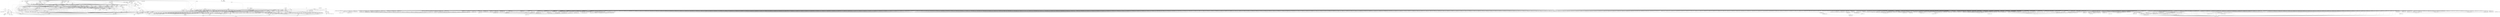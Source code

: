digraph depends {
    node [shape=plaintext]
"alsa-utils-alsamixer" -> "libasound2"
"alsa-utils-alsamixer" -> "libformw5"
"alsa-utils-alsamixer" -> "libmenuw5"
"alsa-utils-alsamixer" -> "libncursesw5"
"alsa-utils-alsamixer" -> "libpanelw5"
"alsa-utils-alsamixer" -> "libtinfo5"
"angstrom-feed-configs" -> "opkg" [style=dotted]
"angstrom-packagegroup-boot" -> "angstrom-version"
"angstrom-packagegroup-boot" -> "packagegroup-boot"
"avahi-daemon" -> "base-files"
"avahi-daemon" -> "base-passwd"
"avahi-daemon" -> "libavahi-common3"
"avahi-daemon" -> "libavahi-core7"
"avahi-daemon" -> "libcap2"
"avahi-daemon" -> "libdaemon0"
"avahi-daemon" -> "libdbus-1-3"
"avahi-daemon" -> "libexpat1"
"avahi-daemon" -> "libnss-mdns" [style=dotted]
"avahi-daemon" -> "shadow"
"avahi-utils" -> "libavahi-client3"
"avahi-utils" -> "libavahi-common3"
"avrdude" -> "hidapi"
"avrdude" -> "libelf1"
"avrdude" -> "libftdi1-2"
"avrdude" -> "libncurses5"
"avrdude" -> "libreadline7"
"avrdude" -> "libusb-0.1-4"
"avrdude" -> "libusb-1.0-0"
"bash" -> "base-files"
"bash" -> "libtinfo5"
"bash" -> "update-alternatives-opkg"
"bluez5" -> "libdbus-1-3"
"bluez5" -> "libglib-2.0-0"
"bluez5" -> "libreadline7"
"bluez5" -> "libudev1"
"bluez5-noinst-tools" -> "libdbus-1-3"
"bluez5-noinst-tools" -> "libglib-2.0-0"
"bluez5-noinst-tools" -> "libreadline7"
"bluez5-noinst-tools" -> "libudev1"
"busybox" -> "busybox-syslog" [style=dotted]
"busybox" -> "busybox-udhcpc" [style=dotted]
"busybox" -> "update-alternatives-opkg"
"ca-certificates" -> "openssl"
"connman-angstrom-settings" -> "connman"
"connman" -> "bluez5"
"connman-client" -> "connman"
"connman-client" -> "libdbus-1-3"
"connman-client" -> "libglib-2.0-0"
"connman-client" -> "libreadline7"
"connman" -> "connman-conf" [style=dotted]
"connman" -> "dbus-1"
"connman" -> "iptables"
"connman" -> "libdbus-1-3"
"connman" -> "libglib-2.0-0"
"connman" -> "libgnutls30"
"connman" -> "ofono"
"connman" -> "update-alternatives-opkg"
"connman" -> "wpa-supplicant"
"cpp" -> "libgmp10"
"cpp" -> "libmpc3"
"cpp" -> "libmpfr4"
"cpp" -> "libz1"
"cpp-symlinks" -> "cpp"
"cpufreq-tweaks" -> "cpufrequtils"
"curl" -> "libcurl4"
"dbus-1" -> "base-files"
"dbus-1" -> "base-passwd"
"dbus-1" -> "libdbus-1-3"
"dbus-1" -> "libexpat1"
"dbus-1" -> "libsystemd0"
"dbus-1" -> "libx11-6"
"dbus-1" -> "shadow"
"e2fsprogs-e2fsck" -> "libblkid1"
"e2fsprogs-e2fsck" -> "libcom-err2"
"e2fsprogs-e2fsck" -> "libe2p2"
"e2fsprogs-e2fsck" -> "libext2fs2"
"e2fsprogs-e2fsck" -> "libuuid1"
"e2fsprogs-resize2fs" -> "libcom-err2"
"e2fsprogs-resize2fs" -> "libe2p2"
"e2fsprogs-resize2fs" -> "libext2fs2"
"ffmpeg" -> "libavcodec58"
"ffmpeg" -> "libavdevice58"
"ffmpeg" -> "libavfilter7"
"ffmpeg" -> "libavformat58"
"ffmpeg" -> "libavutil56"
"ffmpeg" -> "libpostproc55"
"ffmpeg" -> "libswresample3"
"ffmpeg" -> "libswscale5"
"fixmac" -> "ranpwd"
"gptfdisk" -> "libncursesw5"
"gptfdisk" -> "libpopt0"
"gptfdisk" -> "libstdc++6"
"gptfdisk" -> "libtinfo5"
"gptfdisk" -> "libuuid1"
"hidapi" -> "libudev1"
"hidapi" -> "libusb-1.0-0"
"htop" -> "libncursesw5"
"htop" -> "libtinfo5"
"htop" -> "ncurses-terminfo"
"iproute2-tc" -> "iptables"
"iproute2-tc" -> "libelf1"
"iptables" -> "kernel-module-iptable-filter" [style=dotted]
"iptables" -> "kernel-module-iptable-nat" [style=dotted]
"iptables" -> "kernel-module-ip-tables" [style=dotted]
"iptables" -> "kernel-module-ipt-masquerade" [style=dotted]
"iptables" -> "kernel-module-nf-conntrack-ipv4" [style=dotted]
"iptables" -> "kernel-module-nf-conntrack" [style=dotted]
"iptables" -> "kernel-module-nf-defrag-ipv4" [style=dotted]
"iptables" -> "kernel-module-nf-nat" [style=dotted]
"iptables" -> "kernel-module-x-tables" [style=dotted]
"iw" -> "libnl-3-200"
"iw" -> "libnl-genl-3-200"
"kernel-module-8021q-4.14.15+linaro" -> "kernel-module-garp-4.14.15+linaro"
"kernel-module-8021q-4.14.15+linaro" -> "kernel-module-mrp-4.14.15+linaro"
"kernel-module-adc-keys-4.14.15+linaro" -> "kernel-module-input-polldev-4.14.15+linaro"
"kernel-module-adv7511-4.14.15+linaro" -> "kernel-module-drm-4.14.15+linaro"
"kernel-module-adv7511-4.14.15+linaro" -> "kernel-module-drm-kms-helper-4.14.15+linaro"
"kernel-module-aes-neon-bs-4.14.15+linaro" -> "kernel-module-aes-neon-blk-4.14.15+linaro"
"kernel-module-analogix-dp-4.14.15+linaro" -> "kernel-module-drm-4.14.15+linaro"
"kernel-module-analogix-dp-4.14.15+linaro" -> "kernel-module-drm-kms-helper-4.14.15+linaro"
"kernel-module-at86rf230-4.14.15+linaro" -> "kernel-module-mac802154-4.14.15+linaro"
"kernel-module-ath10k-core-4.14.15+linaro" -> "kernel-module-ath-4.14.15+linaro"
"kernel-module-ath10k-core-4.14.15+linaro" -> "kernel-module-cfg80211-4.14.15+linaro"
"kernel-module-ath10k-core-4.14.15+linaro" -> "kernel-module-mac80211-4.14.15+linaro"
"kernel-module-ath10k-pci-4.14.15+linaro" -> "kernel-module-ath10k-core-4.14.15+linaro"
"kernel-module-ath-4.14.15+linaro" -> "kernel-module-cfg80211-4.14.15+linaro"
"kernel-module-atusb-4.14.15+linaro" -> "kernel-module-mac802154-4.14.15+linaro"
"kernel-module-authencesn-4.14.15+linaro" -> "kernel-module-authenc-4.14.15+linaro"
"kernel-module-bcm2835-rng-4.14.15+linaro" -> "kernel-module-rng-core-4.14.15+linaro"
"kernel-module-bcm-crypto-spu-4.14.15+linaro" -> "kernel-module-des-generic-4.14.15+linaro"
"kernel-module-bcm-sba-raid-4.14.15+linaro" -> "kernel-module-raid6-pq-4.14.15+linaro"
"kernel-module-bluetooth-4.14.15+linaro" -> "kernel-module-ecdh-generic-4.14.15+linaro"
"kernel-module-bluetooth-6lowpan-4.14.15+linaro" -> "kernel-module-6lowpan-4.14.15+linaro"
"kernel-module-bluetooth-6lowpan-4.14.15+linaro" -> "kernel-module-bluetooth-4.14.15+linaro"
"kernel-module-bnep-4.14.15+linaro" -> "kernel-module-bluetooth-4.14.15+linaro"
"kernel-module-brcmfmac-4.14.15+linaro" -> "kernel-module-brcmutil-4.14.15+linaro"
"kernel-module-brcmfmac-4.14.15+linaro" -> "kernel-module-cfg80211-4.14.15+linaro"
"kernel-module-bridge-4.14.15+linaro" -> "kernel-module-llc-4.14.15+linaro"
"kernel-module-bridge-4.14.15+linaro" -> "kernel-module-stp-4.14.15+linaro"
"kernel-module-br-netfilter-4.14.15+linaro" -> "kernel-module-bridge-4.14.15+linaro"
"kernel-module-bsd-comp-4.14.15+linaro" -> "kernel-module-ppp-generic-4.14.15+linaro"
"kernel-module-btbcm-4.14.15+linaro" -> "kernel-module-bluetooth-4.14.15+linaro"
"kernel-module-btintel-4.14.15+linaro" -> "kernel-module-bluetooth-4.14.15+linaro"
"kernel-module-btqca-4.14.15+linaro" -> "kernel-module-bluetooth-4.14.15+linaro"
"kernel-module-btqcomsmd-4.14.15+linaro" -> "kernel-module-bluetooth-4.14.15+linaro"
"kernel-module-btqcomsmd-4.14.15+linaro" -> "kernel-module-btqca-4.14.15+linaro"
"kernel-module-btrfs-4.14.15+linaro" -> "kernel-module-raid6-pq-4.14.15+linaro"
"kernel-module-btrfs-4.14.15+linaro" -> "kernel-module-xor-4.14.15+linaro"
"kernel-module-btrfs-4.14.15+linaro" -> "kernel-module-zstd-compress-4.14.15+linaro"
"kernel-module-btrfs-4.14.15+linaro" -> "kernel-module-zstd-decompress-4.14.15+linaro"
"kernel-module-btrtl-4.14.15+linaro" -> "kernel-module-bluetooth-4.14.15+linaro"
"kernel-module-btsdio-4.14.15+linaro" -> "kernel-module-bluetooth-4.14.15+linaro"
"kernel-module-btusb-4.14.15+linaro" -> "kernel-module-bluetooth-4.14.15+linaro"
"kernel-module-btusb-4.14.15+linaro" -> "kernel-module-btbcm-4.14.15+linaro"
"kernel-module-btusb-4.14.15+linaro" -> "kernel-module-btintel-4.14.15+linaro"
"kernel-module-btusb-4.14.15+linaro" -> "kernel-module-btrtl-4.14.15+linaro"
"kernel-module-cavium-rng-vf-4.14.15+linaro" -> "kernel-module-rng-core-4.14.15+linaro"
"kernel-module-cc2520-4.14.15+linaro" -> "kernel-module-crc-ccitt-4.14.15+linaro"
"kernel-module-cc2520-4.14.15+linaro" -> "kernel-module-mac802154-4.14.15+linaro"
"kernel-module-ch7006-4.14.15+linaro" -> "kernel-module-drm-4.14.15+linaro"
"kernel-module-ch7006-4.14.15+linaro" -> "kernel-module-drm-kms-helper-4.14.15+linaro"
"kernel-module-chacha20-neon-4.14.15+linaro" -> "kernel-module-chacha20-generic-4.14.15+linaro"
"kernel-module-cuse-4.14.15+linaro" -> "kernel-module-fuse-4.14.15+linaro"
"kernel-module-dm-crypt-4.14.15+linaro" -> "kernel-module-dm-mod-4.14.15+linaro"
"kernel-module-dm-mod-4.14.15+linaro" -> "kernel-module-dax-4.14.15+linaro"
"kernel-module-drm-kms-helper-4.14.15+linaro" -> "kernel-module-drm-4.14.15+linaro"
"kernel-module-dw-drm-dsi-4.14.15+linaro" -> "kernel-module-drm-4.14.15+linaro"
"kernel-module-dw-hdmi-4.14.15+linaro" -> "kernel-module-drm-4.14.15+linaro"
"kernel-module-dw-hdmi-4.14.15+linaro" -> "kernel-module-drm-kms-helper-4.14.15+linaro"
"kernel-module-dwmac-generic-4.14.15+linaro" -> "kernel-module-stmmac-4.14.15+linaro"
"kernel-module-dwmac-generic-4.14.15+linaro" -> "kernel-module-stmmac-platform-4.14.15+linaro"
"kernel-module-dwmac-ipq806x-4.14.15+linaro" -> "kernel-module-stmmac-4.14.15+linaro"
"kernel-module-dwmac-ipq806x-4.14.15+linaro" -> "kernel-module-stmmac-platform-4.14.15+linaro"
"kernel-module-dwmac-meson-4.14.15+linaro" -> "kernel-module-stmmac-4.14.15+linaro"
"kernel-module-dwmac-meson-4.14.15+linaro" -> "kernel-module-stmmac-platform-4.14.15+linaro"
"kernel-module-dwmac-meson8b-4.14.15+linaro" -> "kernel-module-stmmac-4.14.15+linaro"
"kernel-module-dwmac-meson8b-4.14.15+linaro" -> "kernel-module-stmmac-platform-4.14.15+linaro"
"kernel-module-dwmac-rk-4.14.15+linaro" -> "kernel-module-stmmac-4.14.15+linaro"
"kernel-module-dwmac-rk-4.14.15+linaro" -> "kernel-module-stmmac-platform-4.14.15+linaro"
"kernel-module-dwmac-sun8i-4.14.15+linaro" -> "kernel-module-stmmac-4.14.15+linaro"
"kernel-module-dwmac-sun8i-4.14.15+linaro" -> "kernel-module-stmmac-platform-4.14.15+linaro"
"kernel-module-dwmac-sunxi-4.14.15+linaro" -> "kernel-module-stmmac-4.14.15+linaro"
"kernel-module-dwmac-sunxi-4.14.15+linaro" -> "kernel-module-stmmac-platform-4.14.15+linaro"
"kernel-module-exynosdrm-4.14.15+linaro" -> "kernel-module-drm-4.14.15+linaro"
"kernel-module-exynosdrm-4.14.15+linaro" -> "kernel-module-drm-kms-helper-4.14.15+linaro"
"kernel-module-exynos-gsc-4.14.15+linaro" -> "kernel-module-v4l2-common-4.14.15+linaro"
"kernel-module-exynos-gsc-4.14.15+linaro" -> "kernel-module-v4l2-mem2mem-4.14.15+linaro"
"kernel-module-exynos-gsc-4.14.15+linaro" -> "kernel-module-videobuf2-core-4.14.15+linaro"
"kernel-module-exynos-gsc-4.14.15+linaro" -> "kernel-module-videobuf2-dma-contig-4.14.15+linaro"
"kernel-module-exynos-gsc-4.14.15+linaro" -> "kernel-module-videobuf2-v4l2-4.14.15+linaro"
"kernel-module-exynos-gsc-4.14.15+linaro" -> "kernel-module-videodev-4.14.15+linaro"
"kernel-module-fakelb-4.14.15+linaro" -> "kernel-module-mac802154-4.14.15+linaro"
"kernel-module-garp-4.14.15+linaro" -> "kernel-module-llc-4.14.15+linaro"
"kernel-module-garp-4.14.15+linaro" -> "kernel-module-stp-4.14.15+linaro"
"kernel-module-g-ether-4.14.15+linaro" -> "kernel-module-libcomposite-4.14.15+linaro"
"kernel-module-g-ether-4.14.15+linaro" -> "kernel-module-u-ether-4.14.15+linaro"
"kernel-module-g-ether-4.14.15+linaro" -> "kernel-module-usb-f-rndis-4.14.15+linaro"
"kernel-module-g-mass-storage-4.14.15+linaro" -> "kernel-module-libcomposite-4.14.15+linaro"
"kernel-module-g-mass-storage-4.14.15+linaro" -> "kernel-module-usb-f-mass-storage-4.14.15+linaro"
"kernel-module-g-serial-4.14.15+linaro" -> "kernel-module-libcomposite-4.14.15+linaro"
"kernel-module-gspca-benq-4.14.15+linaro" -> "kernel-module-gspca-main-4.14.15+linaro"
"kernel-module-gspca-conex-4.14.15+linaro" -> "kernel-module-gspca-main-4.14.15+linaro"
"kernel-module-gspca-conex-4.14.15+linaro" -> "kernel-module-videodev-4.14.15+linaro"
"kernel-module-gspca-cpia1-4.14.15+linaro" -> "kernel-module-gspca-main-4.14.15+linaro"
"kernel-module-gspca-cpia1-4.14.15+linaro" -> "kernel-module-videodev-4.14.15+linaro"
"kernel-module-gspca-dtcs033-4.14.15+linaro" -> "kernel-module-gspca-main-4.14.15+linaro"
"kernel-module-gspca-dtcs033-4.14.15+linaro" -> "kernel-module-videodev-4.14.15+linaro"
"kernel-module-gspca-etoms-4.14.15+linaro" -> "kernel-module-gspca-main-4.14.15+linaro"
"kernel-module-gspca-etoms-4.14.15+linaro" -> "kernel-module-videodev-4.14.15+linaro"
"kernel-module-gspca-finepix-4.14.15+linaro" -> "kernel-module-gspca-main-4.14.15+linaro"
"kernel-module-gspca-gl860-4.14.15+linaro" -> "kernel-module-gspca-main-4.14.15+linaro"
"kernel-module-gspca-gl860-4.14.15+linaro" -> "kernel-module-videodev-4.14.15+linaro"
"kernel-module-gspca-jeilinj-4.14.15+linaro" -> "kernel-module-gspca-main-4.14.15+linaro"
"kernel-module-gspca-jeilinj-4.14.15+linaro" -> "kernel-module-videodev-4.14.15+linaro"
"kernel-module-gspca-jl2005bcd-4.14.15+linaro" -> "kernel-module-gspca-main-4.14.15+linaro"
"kernel-module-gspca-kinect-4.14.15+linaro" -> "kernel-module-gspca-main-4.14.15+linaro"
"kernel-module-gspca-konica-4.14.15+linaro" -> "kernel-module-gspca-main-4.14.15+linaro"
"kernel-module-gspca-konica-4.14.15+linaro" -> "kernel-module-videodev-4.14.15+linaro"
"kernel-module-gspca-m5602-4.14.15+linaro" -> "kernel-module-gspca-main-4.14.15+linaro"
"kernel-module-gspca-m5602-4.14.15+linaro" -> "kernel-module-videodev-4.14.15+linaro"
"kernel-module-gspca-main-4.14.15+linaro" -> "kernel-module-v4l2-common-4.14.15+linaro"
"kernel-module-gspca-main-4.14.15+linaro" -> "kernel-module-videodev-4.14.15+linaro"
"kernel-module-gspca-mars-4.14.15+linaro" -> "kernel-module-gspca-main-4.14.15+linaro"
"kernel-module-gspca-mars-4.14.15+linaro" -> "kernel-module-videodev-4.14.15+linaro"
"kernel-module-gspca-mr97310a-4.14.15+linaro" -> "kernel-module-gspca-main-4.14.15+linaro"
"kernel-module-gspca-mr97310a-4.14.15+linaro" -> "kernel-module-videodev-4.14.15+linaro"
"kernel-module-gspca-nw80x-4.14.15+linaro" -> "kernel-module-gspca-main-4.14.15+linaro"
"kernel-module-gspca-nw80x-4.14.15+linaro" -> "kernel-module-videodev-4.14.15+linaro"
"kernel-module-gspca-ov519-4.14.15+linaro" -> "kernel-module-gspca-main-4.14.15+linaro"
"kernel-module-gspca-ov519-4.14.15+linaro" -> "kernel-module-videodev-4.14.15+linaro"
"kernel-module-gspca-ov534-4.14.15+linaro" -> "kernel-module-gspca-main-4.14.15+linaro"
"kernel-module-gspca-ov534-4.14.15+linaro" -> "kernel-module-videodev-4.14.15+linaro"
"kernel-module-gspca-ov534-9-4.14.15+linaro" -> "kernel-module-gspca-main-4.14.15+linaro"
"kernel-module-gspca-ov534-9-4.14.15+linaro" -> "kernel-module-videodev-4.14.15+linaro"
"kernel-module-gspca-pac207-4.14.15+linaro" -> "kernel-module-gspca-main-4.14.15+linaro"
"kernel-module-gspca-pac207-4.14.15+linaro" -> "kernel-module-videodev-4.14.15+linaro"
"kernel-module-gspca-pac7302-4.14.15+linaro" -> "kernel-module-gspca-main-4.14.15+linaro"
"kernel-module-gspca-pac7302-4.14.15+linaro" -> "kernel-module-videodev-4.14.15+linaro"
"kernel-module-gspca-pac7311-4.14.15+linaro" -> "kernel-module-gspca-main-4.14.15+linaro"
"kernel-module-gspca-pac7311-4.14.15+linaro" -> "kernel-module-videodev-4.14.15+linaro"
"kernel-module-gspca-se401-4.14.15+linaro" -> "kernel-module-gspca-main-4.14.15+linaro"
"kernel-module-gspca-se401-4.14.15+linaro" -> "kernel-module-videodev-4.14.15+linaro"
"kernel-module-gspca-sn9c2028-4.14.15+linaro" -> "kernel-module-gspca-main-4.14.15+linaro"
"kernel-module-gspca-sn9c2028-4.14.15+linaro" -> "kernel-module-videodev-4.14.15+linaro"
"kernel-module-gspca-sn9c20x-4.14.15+linaro" -> "kernel-module-gspca-main-4.14.15+linaro"
"kernel-module-gspca-sn9c20x-4.14.15+linaro" -> "kernel-module-videodev-4.14.15+linaro"
"kernel-module-gspca-sonixb-4.14.15+linaro" -> "kernel-module-gspca-main-4.14.15+linaro"
"kernel-module-gspca-sonixb-4.14.15+linaro" -> "kernel-module-videodev-4.14.15+linaro"
"kernel-module-gspca-sonixj-4.14.15+linaro" -> "kernel-module-gspca-main-4.14.15+linaro"
"kernel-module-gspca-sonixj-4.14.15+linaro" -> "kernel-module-videodev-4.14.15+linaro"
"kernel-module-gspca-spca1528-4.14.15+linaro" -> "kernel-module-gspca-main-4.14.15+linaro"
"kernel-module-gspca-spca1528-4.14.15+linaro" -> "kernel-module-videodev-4.14.15+linaro"
"kernel-module-gspca-spca500-4.14.15+linaro" -> "kernel-module-gspca-main-4.14.15+linaro"
"kernel-module-gspca-spca500-4.14.15+linaro" -> "kernel-module-videodev-4.14.15+linaro"
"kernel-module-gspca-spca501-4.14.15+linaro" -> "kernel-module-gspca-main-4.14.15+linaro"
"kernel-module-gspca-spca501-4.14.15+linaro" -> "kernel-module-videodev-4.14.15+linaro"
"kernel-module-gspca-spca505-4.14.15+linaro" -> "kernel-module-gspca-main-4.14.15+linaro"
"kernel-module-gspca-spca505-4.14.15+linaro" -> "kernel-module-videodev-4.14.15+linaro"
"kernel-module-gspca-spca506-4.14.15+linaro" -> "kernel-module-gspca-main-4.14.15+linaro"
"kernel-module-gspca-spca506-4.14.15+linaro" -> "kernel-module-videodev-4.14.15+linaro"
"kernel-module-gspca-spca508-4.14.15+linaro" -> "kernel-module-gspca-main-4.14.15+linaro"
"kernel-module-gspca-spca508-4.14.15+linaro" -> "kernel-module-videodev-4.14.15+linaro"
"kernel-module-gspca-spca561-4.14.15+linaro" -> "kernel-module-gspca-main-4.14.15+linaro"
"kernel-module-gspca-spca561-4.14.15+linaro" -> "kernel-module-videodev-4.14.15+linaro"
"kernel-module-gspca-sq905-4.14.15+linaro" -> "kernel-module-gspca-main-4.14.15+linaro"
"kernel-module-gspca-sq905c-4.14.15+linaro" -> "kernel-module-gspca-main-4.14.15+linaro"
"kernel-module-gspca-sq930x-4.14.15+linaro" -> "kernel-module-gspca-main-4.14.15+linaro"
"kernel-module-gspca-sq930x-4.14.15+linaro" -> "kernel-module-videodev-4.14.15+linaro"
"kernel-module-gspca-stk014-4.14.15+linaro" -> "kernel-module-gspca-main-4.14.15+linaro"
"kernel-module-gspca-stk014-4.14.15+linaro" -> "kernel-module-videodev-4.14.15+linaro"
"kernel-module-gspca-stk1135-4.14.15+linaro" -> "kernel-module-gspca-main-4.14.15+linaro"
"kernel-module-gspca-stk1135-4.14.15+linaro" -> "kernel-module-videodev-4.14.15+linaro"
"kernel-module-gspca-stv0680-4.14.15+linaro" -> "kernel-module-gspca-main-4.14.15+linaro"
"kernel-module-gspca-stv06xx-4.14.15+linaro" -> "kernel-module-gspca-main-4.14.15+linaro"
"kernel-module-gspca-stv06xx-4.14.15+linaro" -> "kernel-module-videodev-4.14.15+linaro"
"kernel-module-gspca-sunplus-4.14.15+linaro" -> "kernel-module-gspca-main-4.14.15+linaro"
"kernel-module-gspca-sunplus-4.14.15+linaro" -> "kernel-module-videodev-4.14.15+linaro"
"kernel-module-gspca-t613-4.14.15+linaro" -> "kernel-module-gspca-main-4.14.15+linaro"
"kernel-module-gspca-t613-4.14.15+linaro" -> "kernel-module-videodev-4.14.15+linaro"
"kernel-module-gspca-topro-4.14.15+linaro" -> "kernel-module-gspca-main-4.14.15+linaro"
"kernel-module-gspca-topro-4.14.15+linaro" -> "kernel-module-videodev-4.14.15+linaro"
"kernel-module-gspca-touptek-4.14.15+linaro" -> "kernel-module-gspca-main-4.14.15+linaro"
"kernel-module-gspca-touptek-4.14.15+linaro" -> "kernel-module-videodev-4.14.15+linaro"
"kernel-module-gspca-tv8532-4.14.15+linaro" -> "kernel-module-gspca-main-4.14.15+linaro"
"kernel-module-gspca-tv8532-4.14.15+linaro" -> "kernel-module-videodev-4.14.15+linaro"
"kernel-module-gspca-vc032x-4.14.15+linaro" -> "kernel-module-gspca-main-4.14.15+linaro"
"kernel-module-gspca-vc032x-4.14.15+linaro" -> "kernel-module-videodev-4.14.15+linaro"
"kernel-module-gspca-vicam-4.14.15+linaro" -> "kernel-module-gspca-main-4.14.15+linaro"
"kernel-module-gspca-vicam-4.14.15+linaro" -> "kernel-module-videodev-4.14.15+linaro"
"kernel-module-gspca-xirlink-cit-4.14.15+linaro" -> "kernel-module-gspca-main-4.14.15+linaro"
"kernel-module-gspca-xirlink-cit-4.14.15+linaro" -> "kernel-module-videodev-4.14.15+linaro"
"kernel-module-gspca-zc3xx-4.14.15+linaro" -> "kernel-module-gspca-main-4.14.15+linaro"
"kernel-module-gspca-zc3xx-4.14.15+linaro" -> "kernel-module-videodev-4.14.15+linaro"
"kernel-module-g-zero-4.14.15+linaro" -> "kernel-module-libcomposite-4.14.15+linaro"
"kernel-module-hci-uart-4.14.15+linaro" -> "kernel-module-bluetooth-4.14.15+linaro"
"kernel-module-hci-uart-4.14.15+linaro" -> "kernel-module-btqca-4.14.15+linaro"
"kernel-module-hidp-4.14.15+linaro" -> "kernel-module-bluetooth-4.14.15+linaro"
"kernel-module-hisi-rng-4.14.15+linaro" -> "kernel-module-rng-core-4.14.15+linaro"
"kernel-module-ieee802154-6lowpan-4.14.15+linaro" -> "kernel-module-6lowpan-4.14.15+linaro"
"kernel-module-ieee802154-6lowpan-4.14.15+linaro" -> "kernel-module-ieee802154-4.14.15+linaro"
"kernel-module-ieee802154-socket-4.14.15+linaro" -> "kernel-module-ieee802154-4.14.15+linaro"
"kernel-module-ip6table-filter-4.14.15+linaro" -> "kernel-module-ip6-tables-4.14.15+linaro"
"kernel-module-ip6table-filter-4.14.15+linaro" -> "kernel-module-x-tables-4.14.15+linaro"
"kernel-module-ip6table-mangle-4.14.15+linaro" -> "kernel-module-ip6-tables-4.14.15+linaro"
"kernel-module-ip6table-mangle-4.14.15+linaro" -> "kernel-module-x-tables-4.14.15+linaro"
"kernel-module-ip6table-nat-4.14.15+linaro" -> "kernel-module-ip6-tables-4.14.15+linaro"
"kernel-module-ip6table-nat-4.14.15+linaro" -> "kernel-module-nf-nat-ipv6-4.14.15+linaro"
"kernel-module-ip6table-raw-4.14.15+linaro" -> "kernel-module-ip6-tables-4.14.15+linaro"
"kernel-module-ip6table-raw-4.14.15+linaro" -> "kernel-module-x-tables-4.14.15+linaro"
"kernel-module-ip6-tables-4.14.15+linaro" -> "kernel-module-x-tables-4.14.15+linaro"
"kernel-module-ip6table-security-4.14.15+linaro" -> "kernel-module-ip6-tables-4.14.15+linaro"
"kernel-module-ip6table-security-4.14.15+linaro" -> "kernel-module-x-tables-4.14.15+linaro"
"kernel-module-ip6t-ah-4.14.15+linaro" -> "kernel-module-x-tables-4.14.15+linaro"
"kernel-module-ip6t-eui64-4.14.15+linaro" -> "kernel-module-x-tables-4.14.15+linaro"
"kernel-module-ip6t-frag-4.14.15+linaro" -> "kernel-module-x-tables-4.14.15+linaro"
"kernel-module-ip6t-hbh-4.14.15+linaro" -> "kernel-module-x-tables-4.14.15+linaro"
"kernel-module-ip6t-ipv6header-4.14.15+linaro" -> "kernel-module-x-tables-4.14.15+linaro"
"kernel-module-ip6t-masquerade-4.14.15+linaro" -> "kernel-module-nf-nat-masquerade-ipv6-4.14.15+linaro"
"kernel-module-ip6t-masquerade-4.14.15+linaro" -> "kernel-module-x-tables-4.14.15+linaro"
"kernel-module-ip6t-mh-4.14.15+linaro" -> "kernel-module-x-tables-4.14.15+linaro"
"kernel-module-ip6t-npt-4.14.15+linaro" -> "kernel-module-x-tables-4.14.15+linaro"
"kernel-module-ip6t-reject-4.14.15+linaro" -> "kernel-module-nf-reject-ipv6-4.14.15+linaro"
"kernel-module-ip6t-reject-4.14.15+linaro" -> "kernel-module-x-tables-4.14.15+linaro"
"kernel-module-ip6t-rpfilter-4.14.15+linaro" -> "kernel-module-x-tables-4.14.15+linaro"
"kernel-module-ip6t-rt-4.14.15+linaro" -> "kernel-module-x-tables-4.14.15+linaro"
"kernel-module-ip6t-synproxy-4.14.15+linaro" -> "kernel-module-nf-conntrack-4.14.15+linaro"
"kernel-module-ip6t-synproxy-4.14.15+linaro" -> "kernel-module-nf-synproxy-core-4.14.15+linaro"
"kernel-module-ip6t-synproxy-4.14.15+linaro" -> "kernel-module-x-tables-4.14.15+linaro"
"kernel-module-ip6-tunnel-4.14.15+linaro" -> "kernel-module-tunnel6-4.14.15+linaro"
"kernel-module-ip6-vti-4.14.15+linaro" -> "kernel-module-ip6-tunnel-4.14.15+linaro"
"kernel-module-iproc-rng200-4.14.15+linaro" -> "kernel-module-rng-core-4.14.15+linaro"
"kernel-module-iptable-filter-4.14.15+linaro" -> "kernel-module-ip-tables-4.14.15+linaro"
"kernel-module-iptable-filter-4.14.15+linaro" -> "kernel-module-x-tables-4.14.15+linaro"
"kernel-module-iptable-mangle-4.14.15+linaro" -> "kernel-module-ip-tables-4.14.15+linaro"
"kernel-module-iptable-mangle-4.14.15+linaro" -> "kernel-module-x-tables-4.14.15+linaro"
"kernel-module-iptable-nat-4.14.15+linaro" -> "kernel-module-ip-tables-4.14.15+linaro"
"kernel-module-iptable-nat-4.14.15+linaro" -> "kernel-module-nf-nat-ipv4-4.14.15+linaro"
"kernel-module-iptable-raw-4.14.15+linaro" -> "kernel-module-ip-tables-4.14.15+linaro"
"kernel-module-iptable-raw-4.14.15+linaro" -> "kernel-module-x-tables-4.14.15+linaro"
"kernel-module-ip-tables-4.14.15+linaro" -> "kernel-module-x-tables-4.14.15+linaro"
"kernel-module-iptable-security-4.14.15+linaro" -> "kernel-module-ip-tables-4.14.15+linaro"
"kernel-module-iptable-security-4.14.15+linaro" -> "kernel-module-x-tables-4.14.15+linaro"
"kernel-module-ipt-masquerade-4.14.15+linaro" -> "kernel-module-nf-conntrack-4.14.15+linaro"
"kernel-module-ipt-masquerade-4.14.15+linaro" -> "kernel-module-nf-nat-masquerade-ipv4-4.14.15+linaro"
"kernel-module-ipt-masquerade-4.14.15+linaro" -> "kernel-module-x-tables-4.14.15+linaro"
"kernel-module-ipt-reject-4.14.15+linaro" -> "kernel-module-nf-reject-ipv4-4.14.15+linaro"
"kernel-module-ipt-reject-4.14.15+linaro" -> "kernel-module-x-tables-4.14.15+linaro"
"kernel-module-ipw-4.14.15+linaro" -> "kernel-module-usb-wwan-4.14.15+linaro"
"kernel-module-ir-jvc-decoder-4.14.15+linaro" -> "kernel-module-rc-core-4.14.15+linaro"
"kernel-module-ir-kbd-i2c-4.14.15+linaro" -> "kernel-module-rc-core-4.14.15+linaro"
"kernel-module-ir-mce-kbd-decoder-4.14.15+linaro" -> "kernel-module-rc-core-4.14.15+linaro"
"kernel-module-ir-nec-decoder-4.14.15+linaro" -> "kernel-module-rc-core-4.14.15+linaro"
"kernel-module-ir-rc5-decoder-4.14.15+linaro" -> "kernel-module-rc-core-4.14.15+linaro"
"kernel-module-ir-rc6-decoder-4.14.15+linaro" -> "kernel-module-rc-core-4.14.15+linaro"
"kernel-module-ir-sanyo-decoder-4.14.15+linaro" -> "kernel-module-rc-core-4.14.15+linaro"
"kernel-module-ir-sharp-decoder-4.14.15+linaro" -> "kernel-module-rc-core-4.14.15+linaro"
"kernel-module-ir-sony-decoder-4.14.15+linaro" -> "kernel-module-rc-core-4.14.15+linaro"
"kernel-module-ir-xmp-decoder-4.14.15+linaro" -> "kernel-module-rc-core-4.14.15+linaro"
"kernel-module-keyspan-pda-4.14.15+linaro" -> "kernel-module-ezusb-4.14.15+linaro"
"kernel-module-kirin-drm-4.14.15+linaro" -> "kernel-module-drm-4.14.15+linaro"
"kernel-module-kirin-drm-4.14.15+linaro" -> "kernel-module-drm-kms-helper-4.14.15+linaro"
"kernel-module-mac80211-4.14.15+linaro" -> "kernel-module-cfg80211-4.14.15+linaro"
"kernel-module-mac802154-4.14.15+linaro" -> "kernel-module-crc-ccitt-4.14.15+linaro"
"kernel-module-mac802154-4.14.15+linaro" -> "kernel-module-ieee802154-4.14.15+linaro"
"kernel-module-macvtap-4.14.15+linaro" -> "kernel-module-macvlan-4.14.15+linaro"
"kernel-module-macvtap-4.14.15+linaro" -> "kernel-module-tap-4.14.15+linaro"
"kernel-module-meson-drm-4.14.15+linaro" -> "kernel-module-drm-4.14.15+linaro"
"kernel-module-meson-drm-4.14.15+linaro" -> "kernel-module-drm-kms-helper-4.14.15+linaro"
"kernel-module-meson-dw-hdmi-4.14.15+linaro" -> "kernel-module-drm-4.14.15+linaro"
"kernel-module-meson-dw-hdmi-4.14.15+linaro" -> "kernel-module-drm-kms-helper-4.14.15+linaro"
"kernel-module-meson-dw-hdmi-4.14.15+linaro" -> "kernel-module-dw-hdmi-4.14.15+linaro"
"kernel-module-meson-dw-hdmi-4.14.15+linaro" -> "kernel-module-meson-drm-4.14.15+linaro"
"kernel-module-meson-ir-4.14.15+linaro" -> "kernel-module-rc-core-4.14.15+linaro"
"kernel-module-meson-rng-4.14.15+linaro" -> "kernel-module-rng-core-4.14.15+linaro"
"kernel-module-mrf24j40-4.14.15+linaro" -> "kernel-module-mac802154-4.14.15+linaro"
"kernel-module-msm-4.14.15+linaro" -> "kernel-module-drm-4.14.15+linaro"
"kernel-module-msm-4.14.15+linaro" -> "kernel-module-drm-kms-helper-4.14.15+linaro"
"kernel-module-msm-4.14.15+linaro" -> "kernel-module-mdt-loader-4.14.15+linaro"
"kernel-module-msm-rng-4.14.15+linaro" -> "kernel-module-rng-core-4.14.15+linaro"
"kernel-module-mtk-rng-4.14.15+linaro" -> "kernel-module-rng-core-4.14.15+linaro"
"kernel-module-nf-conntrack-4.14.15+linaro" -> "kernel-module-libcrc32c-4.14.15+linaro"
"kernel-module-nf-conntrack-amanda-4.14.15+linaro" -> "kernel-module-nf-conntrack-4.14.15+linaro"
"kernel-module-nf-conntrack-broadcast-4.14.15+linaro" -> "kernel-module-nf-conntrack-4.14.15+linaro"
"kernel-module-nf-conntrack-ftp-4.14.15+linaro" -> "kernel-module-nf-conntrack-4.14.15+linaro"
"kernel-module-nf-conntrack-h323-4.14.15+linaro" -> "kernel-module-nf-conntrack-4.14.15+linaro"
"kernel-module-nf-conntrack-ipv4-4.14.15+linaro" -> "kernel-module-nf-conntrack-4.14.15+linaro"
"kernel-module-nf-conntrack-ipv4-4.14.15+linaro" -> "kernel-module-nf-defrag-ipv4-4.14.15+linaro"
"kernel-module-nf-conntrack-ipv6-4.14.15+linaro" -> "kernel-module-nf-conntrack-4.14.15+linaro"
"kernel-module-nf-conntrack-ipv6-4.14.15+linaro" -> "kernel-module-nf-defrag-ipv6-4.14.15+linaro"
"kernel-module-nf-conntrack-irc-4.14.15+linaro" -> "kernel-module-nf-conntrack-4.14.15+linaro"
"kernel-module-nf-conntrack-netbios-ns-4.14.15+linaro" -> "kernel-module-nf-conntrack-4.14.15+linaro"
"kernel-module-nf-conntrack-netbios-ns-4.14.15+linaro" -> "kernel-module-nf-conntrack-broadcast-4.14.15+linaro"
"kernel-module-nf-conntrack-pptp-4.14.15+linaro" -> "kernel-module-nf-conntrack-4.14.15+linaro"
"kernel-module-nf-conntrack-pptp-4.14.15+linaro" -> "kernel-module-nf-conntrack-proto-gre-4.14.15+linaro"
"kernel-module-nf-conntrack-proto-gre-4.14.15+linaro" -> "kernel-module-nf-conntrack-4.14.15+linaro"
"kernel-module-nf-conntrack-sane-4.14.15+linaro" -> "kernel-module-nf-conntrack-4.14.15+linaro"
"kernel-module-nf-conntrack-sip-4.14.15+linaro" -> "kernel-module-nf-conntrack-4.14.15+linaro"
"kernel-module-nf-conntrack-snmp-4.14.15+linaro" -> "kernel-module-nf-conntrack-4.14.15+linaro"
"kernel-module-nf-conntrack-snmp-4.14.15+linaro" -> "kernel-module-nf-conntrack-broadcast-4.14.15+linaro"
"kernel-module-nf-conntrack-tftp-4.14.15+linaro" -> "kernel-module-nf-conntrack-4.14.15+linaro"
"kernel-module-nf-log-ipv4-4.14.15+linaro" -> "kernel-module-nf-log-common-4.14.15+linaro"
"kernel-module-nf-log-ipv6-4.14.15+linaro" -> "kernel-module-nf-log-common-4.14.15+linaro"
"kernel-module-nf-nat-4.14.15+linaro" -> "kernel-module-libcrc32c-4.14.15+linaro"
"kernel-module-nf-nat-4.14.15+linaro" -> "kernel-module-nf-conntrack-4.14.15+linaro"
"kernel-module-nf-nat-amanda-4.14.15+linaro" -> "kernel-module-nf-conntrack-4.14.15+linaro"
"kernel-module-nf-nat-amanda-4.14.15+linaro" -> "kernel-module-nf-conntrack-amanda-4.14.15+linaro"
"kernel-module-nf-nat-amanda-4.14.15+linaro" -> "kernel-module-nf-nat-4.14.15+linaro"
"kernel-module-nf-nat-ftp-4.14.15+linaro" -> "kernel-module-nf-conntrack-4.14.15+linaro"
"kernel-module-nf-nat-ftp-4.14.15+linaro" -> "kernel-module-nf-conntrack-ftp-4.14.15+linaro"
"kernel-module-nf-nat-ftp-4.14.15+linaro" -> "kernel-module-nf-nat-4.14.15+linaro"
"kernel-module-nf-nat-h323-4.14.15+linaro" -> "kernel-module-nf-conntrack-4.14.15+linaro"
"kernel-module-nf-nat-h323-4.14.15+linaro" -> "kernel-module-nf-conntrack-h323-4.14.15+linaro"
"kernel-module-nf-nat-h323-4.14.15+linaro" -> "kernel-module-nf-nat-4.14.15+linaro"
"kernel-module-nf-nat-ipv4-4.14.15+linaro" -> "kernel-module-nf-conntrack-4.14.15+linaro"
"kernel-module-nf-nat-ipv4-4.14.15+linaro" -> "kernel-module-nf-nat-4.14.15+linaro"
"kernel-module-nf-nat-ipv6-4.14.15+linaro" -> "kernel-module-nf-conntrack-4.14.15+linaro"
"kernel-module-nf-nat-ipv6-4.14.15+linaro" -> "kernel-module-nf-nat-4.14.15+linaro"
"kernel-module-nf-nat-irc-4.14.15+linaro" -> "kernel-module-nf-conntrack-4.14.15+linaro"
"kernel-module-nf-nat-irc-4.14.15+linaro" -> "kernel-module-nf-conntrack-irc-4.14.15+linaro"
"kernel-module-nf-nat-irc-4.14.15+linaro" -> "kernel-module-nf-nat-4.14.15+linaro"
"kernel-module-nf-nat-masquerade-ipv4-4.14.15+linaro" -> "kernel-module-nf-conntrack-4.14.15+linaro"
"kernel-module-nf-nat-masquerade-ipv4-4.14.15+linaro" -> "kernel-module-nf-nat-4.14.15+linaro"
"kernel-module-nf-nat-masquerade-ipv6-4.14.15+linaro" -> "kernel-module-nf-conntrack-4.14.15+linaro"
"kernel-module-nf-nat-masquerade-ipv6-4.14.15+linaro" -> "kernel-module-nf-nat-4.14.15+linaro"
"kernel-module-nf-nat-pptp-4.14.15+linaro" -> "kernel-module-nf-conntrack-4.14.15+linaro"
"kernel-module-nf-nat-pptp-4.14.15+linaro" -> "kernel-module-nf-conntrack-pptp-4.14.15+linaro"
"kernel-module-nf-nat-pptp-4.14.15+linaro" -> "kernel-module-nf-nat-4.14.15+linaro"
"kernel-module-nf-nat-pptp-4.14.15+linaro" -> "kernel-module-nf-nat-proto-gre-4.14.15+linaro"
"kernel-module-nf-nat-proto-gre-4.14.15+linaro" -> "kernel-module-nf-nat-4.14.15+linaro"
"kernel-module-nf-nat-sip-4.14.15+linaro" -> "kernel-module-nf-conntrack-4.14.15+linaro"
"kernel-module-nf-nat-sip-4.14.15+linaro" -> "kernel-module-nf-conntrack-sip-4.14.15+linaro"
"kernel-module-nf-nat-sip-4.14.15+linaro" -> "kernel-module-nf-nat-4.14.15+linaro"
"kernel-module-nf-nat-snmp-basic-4.14.15+linaro" -> "kernel-module-nf-conntrack-4.14.15+linaro"
"kernel-module-nf-nat-snmp-basic-4.14.15+linaro" -> "kernel-module-nf-conntrack-snmp-4.14.15+linaro"
"kernel-module-nf-nat-tftp-4.14.15+linaro" -> "kernel-module-nf-conntrack-4.14.15+linaro"
"kernel-module-nf-nat-tftp-4.14.15+linaro" -> "kernel-module-nf-conntrack-tftp-4.14.15+linaro"
"kernel-module-nf-nat-tftp-4.14.15+linaro" -> "kernel-module-nf-nat-4.14.15+linaro"
"kernel-module-nfsd-4.14.15+linaro" -> "kernel-module-nfs-acl-4.14.15+linaro"
"kernel-module-nf-synproxy-core-4.14.15+linaro" -> "kernel-module-nf-conntrack-4.14.15+linaro"
"kernel-module-nf-tables-4.14.15+linaro" -> "kernel-module-nfnetlink-4.14.15+linaro"
"kernel-module-nf-tables-arp-4.14.15+linaro" -> "kernel-module-nf-tables-4.14.15+linaro"
"kernel-module-nf-tables-bridge-4.14.15+linaro" -> "kernel-module-nf-tables-4.14.15+linaro"
"kernel-module-nf-tables-inet-4.14.15+linaro" -> "kernel-module-nf-tables-4.14.15+linaro"
"kernel-module-nf-tables-inet-4.14.15+linaro" -> "kernel-module-nf-tables-ipv4-4.14.15+linaro"
"kernel-module-nf-tables-inet-4.14.15+linaro" -> "kernel-module-nf-tables-ipv6-4.14.15+linaro"
"kernel-module-nf-tables-ipv4-4.14.15+linaro" -> "kernel-module-nf-tables-4.14.15+linaro"
"kernel-module-nf-tables-ipv6-4.14.15+linaro" -> "kernel-module-nf-tables-4.14.15+linaro"
"kernel-module-nf-tables-netdev-4.14.15+linaro" -> "kernel-module-nfnetlink-4.14.15+linaro"
"kernel-module-nf-tables-netdev-4.14.15+linaro" -> "kernel-module-nf-tables-4.14.15+linaro"
"kernel-module-nft-chain-nat-ipv6-4.14.15+linaro" -> "kernel-module-nf-nat-ipv6-4.14.15+linaro"
"kernel-module-nft-chain-nat-ipv6-4.14.15+linaro" -> "kernel-module-nf-tables-4.14.15+linaro"
"kernel-module-nft-chain-route-ipv4-4.14.15+linaro" -> "kernel-module-nf-tables-4.14.15+linaro"
"kernel-module-nft-chain-route-ipv6-4.14.15+linaro" -> "kernel-module-nf-tables-4.14.15+linaro"
"kernel-module-nft-dup-ipv6-4.14.15+linaro" -> "kernel-module-nf-dup-ipv6-4.14.15+linaro"
"kernel-module-nft-dup-ipv6-4.14.15+linaro" -> "kernel-module-nf-tables-4.14.15+linaro"
"kernel-module-nhc-dest-4.14.15+linaro" -> "kernel-module-6lowpan-4.14.15+linaro"
"kernel-module-nhc-fragment-4.14.15+linaro" -> "kernel-module-6lowpan-4.14.15+linaro"
"kernel-module-nhc-hop-4.14.15+linaro" -> "kernel-module-6lowpan-4.14.15+linaro"
"kernel-module-nhc-ipv6-4.14.15+linaro" -> "kernel-module-6lowpan-4.14.15+linaro"
"kernel-module-nhc-mobility-4.14.15+linaro" -> "kernel-module-6lowpan-4.14.15+linaro"
"kernel-module-nhc-routing-4.14.15+linaro" -> "kernel-module-6lowpan-4.14.15+linaro"
"kernel-module-nhc-udp-4.14.15+linaro" -> "kernel-module-6lowpan-4.14.15+linaro"
"kernel-module-nouveau-4.14.15+linaro" -> "kernel-module-drm-4.14.15+linaro"
"kernel-module-nouveau-4.14.15+linaro" -> "kernel-module-drm-kms-helper-4.14.15+linaro"
"kernel-module-nouveau-4.14.15+linaro" -> "kernel-module-ttm-4.14.15+linaro"
"kernel-module-nvme-4.14.15+linaro" -> "kernel-module-nvme-core-4.14.15+linaro"
"kernel-module-omap-rng-4.14.15+linaro" -> "kernel-module-rng-core-4.14.15+linaro"
"kernel-module-option-4.14.15+linaro" -> "kernel-module-usb-wwan-4.14.15+linaro"
"kernel-module-ov5645-4.14.15+linaro" -> "kernel-module-media-4.14.15+linaro"
"kernel-module-ov5645-4.14.15+linaro" -> "kernel-module-v4l2-common-4.14.15+linaro"
"kernel-module-ov5645-4.14.15+linaro" -> "kernel-module-v4l2-fwnode-4.14.15+linaro"
"kernel-module-ov5645-4.14.15+linaro" -> "kernel-module-videodev-4.14.15+linaro"
"kernel-module-ov7251-4.14.15+linaro" -> "kernel-module-media-4.14.15+linaro"
"kernel-module-ov7251-4.14.15+linaro" -> "kernel-module-v4l2-common-4.14.15+linaro"
"kernel-module-ov7251-4.14.15+linaro" -> "kernel-module-v4l2-fwnode-4.14.15+linaro"
"kernel-module-ov7251-4.14.15+linaro" -> "kernel-module-videodev-4.14.15+linaro"
"kernel-module-p8022-4.14.15+linaro" -> "kernel-module-llc-4.14.15+linaro"
"kernel-module-panel-simple-4.14.15+linaro" -> "kernel-module-drm-4.14.15+linaro"
"kernel-module-ppp-async-4.14.15+linaro" -> "kernel-module-crc-ccitt-4.14.15+linaro"
"kernel-module-ppp-async-4.14.15+linaro" -> "kernel-module-ppp-generic-4.14.15+linaro"
"kernel-module-ppp-deflate-4.14.15+linaro" -> "kernel-module-ppp-generic-4.14.15+linaro"
"kernel-module-ppp-generic-4.14.15+linaro" -> "kernel-module-slhc-4.14.15+linaro"
"kernel-module-ppp-mppe-4.14.15+linaro" -> "kernel-module-ppp-generic-4.14.15+linaro"
"kernel-module-pppoe-4.14.15+linaro" -> "kernel-module-ppp-generic-4.14.15+linaro"
"kernel-module-pppoe-4.14.15+linaro" -> "kernel-module-pppox-4.14.15+linaro"
"kernel-module-pppox-4.14.15+linaro" -> "kernel-module-ppp-generic-4.14.15+linaro"
"kernel-module-ppp-synctty-4.14.15+linaro" -> "kernel-module-ppp-generic-4.14.15+linaro"
"kernel-module-psnap-4.14.15+linaro" -> "kernel-module-llc-4.14.15+linaro"
"kernel-module-pwc-4.14.15+linaro" -> "kernel-module-videobuf2-core-4.14.15+linaro"
"kernel-module-pwc-4.14.15+linaro" -> "kernel-module-videobuf2-v4l2-4.14.15+linaro"
"kernel-module-pwc-4.14.15+linaro" -> "kernel-module-videobuf2-vmalloc-4.14.15+linaro"
"kernel-module-pwc-4.14.15+linaro" -> "kernel-module-videodev-4.14.15+linaro"
"kernel-module-q6adm-4.14.15+linaro" -> "kernel-module-apr-4.14.15+linaro"
"kernel-module-q6adm-4.14.15+linaro" -> "kernel-module-q6afe-4.14.15+linaro"
"kernel-module-q6adm-4.14.15+linaro" -> "kernel-module-q6core-4.14.15+linaro"
"kernel-module-q6adm-4.14.15+linaro" -> "kernel-module-q6dsp-common-4.14.15+linaro"
"kernel-module-q6afe-4.14.15+linaro" -> "kernel-module-apr-4.14.15+linaro"
"kernel-module-q6afe-4.14.15+linaro" -> "kernel-module-q6core-4.14.15+linaro"
"kernel-module-q6afe-dai-4.14.15+linaro" -> "kernel-module-q6afe-4.14.15+linaro"
"kernel-module-q6asm-4.14.15+linaro" -> "kernel-module-apr-4.14.15+linaro"
"kernel-module-q6asm-4.14.15+linaro" -> "kernel-module-q6core-4.14.15+linaro"
"kernel-module-q6asm-4.14.15+linaro" -> "kernel-module-q6dsp-common-4.14.15+linaro"
"kernel-module-q6asm-dai-4.14.15+linaro" -> "kernel-module-q6asm-4.14.15+linaro"
"kernel-module-q6asm-dai-4.14.15+linaro" -> "kernel-module-q6routing-4.14.15+linaro"
"kernel-module-q6core-4.14.15+linaro" -> "kernel-module-apr-4.14.15+linaro"
"kernel-module-q6routing-4.14.15+linaro" -> "kernel-module-q6adm-4.14.15+linaro"
"kernel-module-qcom-adsp-pil-4.14.15+linaro" -> "kernel-module-mdt-loader-4.14.15+linaro"
"kernel-module-qcom-adsp-pil-4.14.15+linaro" -> "kernel-module-qcom-common-4.14.15+linaro"
"kernel-module-qcom-adsp-pil-4.14.15+linaro" -> "kernel-module-qcom-sysmon-4.14.15+linaro"
"kernel-module-qcom-adsp-pil-4.14.15+linaro" -> "kernel-module-remoteproc-4.14.15+linaro"
"kernel-module-qcom-camss-4.14.15+linaro" -> "kernel-module-media-4.14.15+linaro"
"kernel-module-qcom-camss-4.14.15+linaro" -> "kernel-module-v4l2-fwnode-4.14.15+linaro"
"kernel-module-qcom-camss-4.14.15+linaro" -> "kernel-module-videobuf2-core-4.14.15+linaro"
"kernel-module-qcom-camss-4.14.15+linaro" -> "kernel-module-videobuf2-dma-sg-4.14.15+linaro"
"kernel-module-qcom-camss-4.14.15+linaro" -> "kernel-module-videobuf2-v4l2-4.14.15+linaro"
"kernel-module-qcom-camss-4.14.15+linaro" -> "kernel-module-videodev-4.14.15+linaro"
"kernel-module-qcom-common-4.14.15+linaro" -> "kernel-module-qcom-glink-smem-4.14.15+linaro"
"kernel-module-qcom-common-4.14.15+linaro" -> "kernel-module-remoteproc-4.14.15+linaro"
"kernel-module-qcom-q6v5-pil-4.14.15+linaro" -> "kernel-module-qcom-common-4.14.15+linaro"
"kernel-module-qcom-q6v5-pil-4.14.15+linaro" -> "kernel-module-qcom-sysmon-4.14.15+linaro"
"kernel-module-qcom-q6v5-pil-4.14.15+linaro" -> "kernel-module-remoteproc-4.14.15+linaro"
"kernel-module-qcom-sysmon-4.14.15+linaro" -> "kernel-module-qmi-helpers-4.14.15+linaro"
"kernel-module-qcom-sysmon-4.14.15+linaro" -> "kernel-module-remoteproc-4.14.15+linaro"
"kernel-module-qcom-wcnss-pil-4.14.15+linaro" -> "kernel-module-mdt-loader-4.14.15+linaro"
"kernel-module-qcom-wcnss-pil-4.14.15+linaro" -> "kernel-module-qcom-common-4.14.15+linaro"
"kernel-module-qcom-wcnss-pil-4.14.15+linaro" -> "kernel-module-qcom-sysmon-4.14.15+linaro"
"kernel-module-qcom-wcnss-pil-4.14.15+linaro" -> "kernel-module-remoteproc-4.14.15+linaro"
"kernel-module-qcserial-4.14.15+linaro" -> "kernel-module-usb-wwan-4.14.15+linaro"
"kernel-module-qrtr-smd-4.14.15+linaro" -> "kernel-module-qrtr-4.14.15+linaro"
"kernel-module-rc-adstech-dvb-t-pci-4.14.15+linaro" -> "kernel-module-rc-core-4.14.15+linaro"
"kernel-module-rc-alink-dtu-m-4.14.15+linaro" -> "kernel-module-rc-core-4.14.15+linaro"
"kernel-module-rc-anysee-4.14.15+linaro" -> "kernel-module-rc-core-4.14.15+linaro"
"kernel-module-rc-apac-viewcomp-4.14.15+linaro" -> "kernel-module-rc-core-4.14.15+linaro"
"kernel-module-rcar-du-drm-4.14.15+linaro" -> "kernel-module-drm-4.14.15+linaro"
"kernel-module-rcar-du-drm-4.14.15+linaro" -> "kernel-module-drm-kms-helper-4.14.15+linaro"
"kernel-module-rcar-du-drm-4.14.15+linaro" -> "kernel-module-vsp1-4.14.15+linaro"
"kernel-module-rc-asus-pc39-4.14.15+linaro" -> "kernel-module-rc-core-4.14.15+linaro"
"kernel-module-rc-asus-ps3-100-4.14.15+linaro" -> "kernel-module-rc-core-4.14.15+linaro"
"kernel-module-rc-ati-tv-wonder-hd-600-4.14.15+linaro" -> "kernel-module-rc-core-4.14.15+linaro"
"kernel-module-rc-ati-x10-4.14.15+linaro" -> "kernel-module-rc-core-4.14.15+linaro"
"kernel-module-rc-avermedia-4.14.15+linaro" -> "kernel-module-rc-core-4.14.15+linaro"
"kernel-module-rc-avermedia-a16d-4.14.15+linaro" -> "kernel-module-rc-core-4.14.15+linaro"
"kernel-module-rc-avermedia-cardbus-4.14.15+linaro" -> "kernel-module-rc-core-4.14.15+linaro"
"kernel-module-rc-avermedia-dvbt-4.14.15+linaro" -> "kernel-module-rc-core-4.14.15+linaro"
"kernel-module-rc-avermedia-m135a-4.14.15+linaro" -> "kernel-module-rc-core-4.14.15+linaro"
"kernel-module-rc-avermedia-m733a-rm-k6-4.14.15+linaro" -> "kernel-module-rc-core-4.14.15+linaro"
"kernel-module-rc-avermedia-rm-ks-4.14.15+linaro" -> "kernel-module-rc-core-4.14.15+linaro"
"kernel-module-rc-avertv-303-4.14.15+linaro" -> "kernel-module-rc-core-4.14.15+linaro"
"kernel-module-rc-azurewave-ad-tu700-4.14.15+linaro" -> "kernel-module-rc-core-4.14.15+linaro"
"kernel-module-rc-behold-4.14.15+linaro" -> "kernel-module-rc-core-4.14.15+linaro"
"kernel-module-rc-behold-columbus-4.14.15+linaro" -> "kernel-module-rc-core-4.14.15+linaro"
"kernel-module-rc-budget-ci-old-4.14.15+linaro" -> "kernel-module-rc-core-4.14.15+linaro"
"kernel-module-rc-cec-4.14.15+linaro" -> "kernel-module-rc-core-4.14.15+linaro"
"kernel-module-rc-cinergy-1400-4.14.15+linaro" -> "kernel-module-rc-core-4.14.15+linaro"
"kernel-module-rc-cinergy-4.14.15+linaro" -> "kernel-module-rc-core-4.14.15+linaro"
"kernel-module-rc-d680-dmb-4.14.15+linaro" -> "kernel-module-rc-core-4.14.15+linaro"
"kernel-module-rc-delock-61959-4.14.15+linaro" -> "kernel-module-rc-core-4.14.15+linaro"
"kernel-module-rc-dib0700-nec-4.14.15+linaro" -> "kernel-module-rc-core-4.14.15+linaro"
"kernel-module-rc-dib0700-rc5-4.14.15+linaro" -> "kernel-module-rc-core-4.14.15+linaro"
"kernel-module-rc-digitalnow-tinytwin-4.14.15+linaro" -> "kernel-module-rc-core-4.14.15+linaro"
"kernel-module-rc-digittrade-4.14.15+linaro" -> "kernel-module-rc-core-4.14.15+linaro"
"kernel-module-rc-dm1105-nec-4.14.15+linaro" -> "kernel-module-rc-core-4.14.15+linaro"
"kernel-module-rc-dntv-live-dvb-t-4.14.15+linaro" -> "kernel-module-rc-core-4.14.15+linaro"
"kernel-module-rc-dntv-live-dvbt-pro-4.14.15+linaro" -> "kernel-module-rc-core-4.14.15+linaro"
"kernel-module-rc-dtt200u-4.14.15+linaro" -> "kernel-module-rc-core-4.14.15+linaro"
"kernel-module-rc-dvbsky-4.14.15+linaro" -> "kernel-module-rc-core-4.14.15+linaro"
"kernel-module-rc-dvico-mce-4.14.15+linaro" -> "kernel-module-rc-core-4.14.15+linaro"
"kernel-module-rc-dvico-portable-4.14.15+linaro" -> "kernel-module-rc-core-4.14.15+linaro"
"kernel-module-rc-em-terratec-4.14.15+linaro" -> "kernel-module-rc-core-4.14.15+linaro"
"kernel-module-rc-encore-enltv2-4.14.15+linaro" -> "kernel-module-rc-core-4.14.15+linaro"
"kernel-module-rc-encore-enltv-4.14.15+linaro" -> "kernel-module-rc-core-4.14.15+linaro"
"kernel-module-rc-encore-enltv-fm53-4.14.15+linaro" -> "kernel-module-rc-core-4.14.15+linaro"
"kernel-module-rc-evga-indtube-4.14.15+linaro" -> "kernel-module-rc-core-4.14.15+linaro"
"kernel-module-rc-eztv-4.14.15+linaro" -> "kernel-module-rc-core-4.14.15+linaro"
"kernel-module-rc-flydvb-4.14.15+linaro" -> "kernel-module-rc-core-4.14.15+linaro"
"kernel-module-rc-flyvideo-4.14.15+linaro" -> "kernel-module-rc-core-4.14.15+linaro"
"kernel-module-rc-fusionhdtv-mce-4.14.15+linaro" -> "kernel-module-rc-core-4.14.15+linaro"
"kernel-module-rc-gadmei-rm008z-4.14.15+linaro" -> "kernel-module-rc-core-4.14.15+linaro"
"kernel-module-rc-geekbox-4.14.15+linaro" -> "kernel-module-rc-core-4.14.15+linaro"
"kernel-module-rc-genius-tvgo-a11mce-4.14.15+linaro" -> "kernel-module-rc-core-4.14.15+linaro"
"kernel-module-rc-gotview7135-4.14.15+linaro" -> "kernel-module-rc-core-4.14.15+linaro"
"kernel-module-rc-hauppauge-4.14.15+linaro" -> "kernel-module-rc-core-4.14.15+linaro"
"kernel-module-rc-imon-mce-4.14.15+linaro" -> "kernel-module-rc-core-4.14.15+linaro"
"kernel-module-rc-imon-pad-4.14.15+linaro" -> "kernel-module-rc-core-4.14.15+linaro"
"kernel-module-rc-iodata-bctv7e-4.14.15+linaro" -> "kernel-module-rc-core-4.14.15+linaro"
"kernel-module-rc-it913x-v1-4.14.15+linaro" -> "kernel-module-rc-core-4.14.15+linaro"
"kernel-module-rc-it913x-v2-4.14.15+linaro" -> "kernel-module-rc-core-4.14.15+linaro"
"kernel-module-rc-kaiomy-4.14.15+linaro" -> "kernel-module-rc-core-4.14.15+linaro"
"kernel-module-rc-kworld-315u-4.14.15+linaro" -> "kernel-module-rc-core-4.14.15+linaro"
"kernel-module-rc-kworld-pc150u-4.14.15+linaro" -> "kernel-module-rc-core-4.14.15+linaro"
"kernel-module-rc-kworld-plus-tv-analog-4.14.15+linaro" -> "kernel-module-rc-core-4.14.15+linaro"
"kernel-module-rc-leadtek-y04g0051-4.14.15+linaro" -> "kernel-module-rc-core-4.14.15+linaro"
"kernel-module-rc-lme2510-4.14.15+linaro" -> "kernel-module-rc-core-4.14.15+linaro"
"kernel-module-rc-manli-4.14.15+linaro" -> "kernel-module-rc-core-4.14.15+linaro"
"kernel-module-rc-medion-x10-4.14.15+linaro" -> "kernel-module-rc-core-4.14.15+linaro"
"kernel-module-rc-medion-x10-digitainer-4.14.15+linaro" -> "kernel-module-rc-core-4.14.15+linaro"
"kernel-module-rc-medion-x10-or2x-4.14.15+linaro" -> "kernel-module-rc-core-4.14.15+linaro"
"kernel-module-rc-msi-digivox-ii-4.14.15+linaro" -> "kernel-module-rc-core-4.14.15+linaro"
"kernel-module-rc-msi-digivox-iii-4.14.15+linaro" -> "kernel-module-rc-core-4.14.15+linaro"
"kernel-module-rc-msi-tvanywhere-4.14.15+linaro" -> "kernel-module-rc-core-4.14.15+linaro"
"kernel-module-rc-msi-tvanywhere-plus-4.14.15+linaro" -> "kernel-module-rc-core-4.14.15+linaro"
"kernel-module-rc-nebula-4.14.15+linaro" -> "kernel-module-rc-core-4.14.15+linaro"
"kernel-module-rc-nec-terratec-cinergy-xs-4.14.15+linaro" -> "kernel-module-rc-core-4.14.15+linaro"
"kernel-module-rc-norwood-4.14.15+linaro" -> "kernel-module-rc-core-4.14.15+linaro"
"kernel-module-rc-npgtech-4.14.15+linaro" -> "kernel-module-rc-core-4.14.15+linaro"
"kernel-module-rc-pctv-sedna-4.14.15+linaro" -> "kernel-module-rc-core-4.14.15+linaro"
"kernel-module-rc-pinnacle-color-4.14.15+linaro" -> "kernel-module-rc-core-4.14.15+linaro"
"kernel-module-rc-pinnacle-grey-4.14.15+linaro" -> "kernel-module-rc-core-4.14.15+linaro"
"kernel-module-rc-pinnacle-pctv-hd-4.14.15+linaro" -> "kernel-module-rc-core-4.14.15+linaro"
"kernel-module-rc-pixelview-002t-4.14.15+linaro" -> "kernel-module-rc-core-4.14.15+linaro"
"kernel-module-rc-pixelview-4.14.15+linaro" -> "kernel-module-rc-core-4.14.15+linaro"
"kernel-module-rc-pixelview-mk12-4.14.15+linaro" -> "kernel-module-rc-core-4.14.15+linaro"
"kernel-module-rc-pixelview-new-4.14.15+linaro" -> "kernel-module-rc-core-4.14.15+linaro"
"kernel-module-rc-powercolor-real-angel-4.14.15+linaro" -> "kernel-module-rc-core-4.14.15+linaro"
"kernel-module-rc-proteus-2309-4.14.15+linaro" -> "kernel-module-rc-core-4.14.15+linaro"
"kernel-module-rc-purpletv-4.14.15+linaro" -> "kernel-module-rc-core-4.14.15+linaro"
"kernel-module-rc-pv951-4.14.15+linaro" -> "kernel-module-rc-core-4.14.15+linaro"
"kernel-module-rc-rc6-mce-4.14.15+linaro" -> "kernel-module-rc-core-4.14.15+linaro"
"kernel-module-rc-real-audio-220-32-keys-4.14.15+linaro" -> "kernel-module-rc-core-4.14.15+linaro"
"kernel-module-rc-reddo-4.14.15+linaro" -> "kernel-module-rc-core-4.14.15+linaro"
"kernel-module-rc-snapstream-firefly-4.14.15+linaro" -> "kernel-module-rc-core-4.14.15+linaro"
"kernel-module-rc-streamzap-4.14.15+linaro" -> "kernel-module-rc-core-4.14.15+linaro"
"kernel-module-rc-su3000-4.14.15+linaro" -> "kernel-module-rc-core-4.14.15+linaro"
"kernel-module-rc-tbs-nec-4.14.15+linaro" -> "kernel-module-rc-core-4.14.15+linaro"
"kernel-module-rc-technisat-ts35-4.14.15+linaro" -> "kernel-module-rc-core-4.14.15+linaro"
"kernel-module-rc-technisat-usb2-4.14.15+linaro" -> "kernel-module-rc-core-4.14.15+linaro"
"kernel-module-rc-terratec-cinergy-c-pci-4.14.15+linaro" -> "kernel-module-rc-core-4.14.15+linaro"
"kernel-module-rc-terratec-cinergy-s2-hd-4.14.15+linaro" -> "kernel-module-rc-core-4.14.15+linaro"
"kernel-module-rc-terratec-cinergy-xs-4.14.15+linaro" -> "kernel-module-rc-core-4.14.15+linaro"
"kernel-module-rc-terratec-slim-2-4.14.15+linaro" -> "kernel-module-rc-core-4.14.15+linaro"
"kernel-module-rc-terratec-slim-4.14.15+linaro" -> "kernel-module-rc-core-4.14.15+linaro"
"kernel-module-rc-tevii-nec-4.14.15+linaro" -> "kernel-module-rc-core-4.14.15+linaro"
"kernel-module-rc-tivo-4.14.15+linaro" -> "kernel-module-rc-core-4.14.15+linaro"
"kernel-module-rc-total-media-in-hand-02-4.14.15+linaro" -> "kernel-module-rc-core-4.14.15+linaro"
"kernel-module-rc-total-media-in-hand-4.14.15+linaro" -> "kernel-module-rc-core-4.14.15+linaro"
"kernel-module-rc-trekstor-4.14.15+linaro" -> "kernel-module-rc-core-4.14.15+linaro"
"kernel-module-rc-tt-1500-4.14.15+linaro" -> "kernel-module-rc-core-4.14.15+linaro"
"kernel-module-rc-twinhan1027-4.14.15+linaro" -> "kernel-module-rc-core-4.14.15+linaro"
"kernel-module-rc-twinhan-dtv-cab-ci-4.14.15+linaro" -> "kernel-module-rc-core-4.14.15+linaro"
"kernel-module-rc-videomate-m1f-4.14.15+linaro" -> "kernel-module-rc-core-4.14.15+linaro"
"kernel-module-rc-videomate-s350-4.14.15+linaro" -> "kernel-module-rc-core-4.14.15+linaro"
"kernel-module-rc-videomate-tv-pvr-4.14.15+linaro" -> "kernel-module-rc-core-4.14.15+linaro"
"kernel-module-rc-winfast-4.14.15+linaro" -> "kernel-module-rc-core-4.14.15+linaro"
"kernel-module-rc-winfast-usbii-deluxe-4.14.15+linaro" -> "kernel-module-rc-core-4.14.15+linaro"
"kernel-module-rc-zx-irdec-4.14.15+linaro" -> "kernel-module-rc-core-4.14.15+linaro"
"kernel-module-rfcomm-4.14.15+linaro" -> "kernel-module-bluetooth-4.14.15+linaro"
"kernel-module-rockchipdrm-4.14.15+linaro" -> "kernel-module-analogix-dp-4.14.15+linaro"
"kernel-module-rockchipdrm-4.14.15+linaro" -> "kernel-module-drm-4.14.15+linaro"
"kernel-module-rockchipdrm-4.14.15+linaro" -> "kernel-module-drm-kms-helper-4.14.15+linaro"
"kernel-module-rockchipdrm-4.14.15+linaro" -> "kernel-module-dw-hdmi-4.14.15+linaro"
"kernel-module-s2255drv-4.14.15+linaro" -> "kernel-module-videobuf2-core-4.14.15+linaro"
"kernel-module-s2255drv-4.14.15+linaro" -> "kernel-module-videobuf2-v4l2-4.14.15+linaro"
"kernel-module-s2255drv-4.14.15+linaro" -> "kernel-module-videobuf2-vmalloc-4.14.15+linaro"
"kernel-module-s2255drv-4.14.15+linaro" -> "kernel-module-videodev-4.14.15+linaro"
"kernel-module-s5p-jpeg-4.14.15+linaro" -> "kernel-module-v4l2-common-4.14.15+linaro"
"kernel-module-s5p-jpeg-4.14.15+linaro" -> "kernel-module-v4l2-mem2mem-4.14.15+linaro"
"kernel-module-s5p-jpeg-4.14.15+linaro" -> "kernel-module-videobuf2-core-4.14.15+linaro"
"kernel-module-s5p-jpeg-4.14.15+linaro" -> "kernel-module-videobuf2-dma-contig-4.14.15+linaro"
"kernel-module-s5p-jpeg-4.14.15+linaro" -> "kernel-module-videobuf2-v4l2-4.14.15+linaro"
"kernel-module-s5p-jpeg-4.14.15+linaro" -> "kernel-module-videodev-4.14.15+linaro"
"kernel-module-s5p-mfc-4.14.15+linaro" -> "kernel-module-v4l2-common-4.14.15+linaro"
"kernel-module-s5p-mfc-4.14.15+linaro" -> "kernel-module-videobuf2-core-4.14.15+linaro"
"kernel-module-s5p-mfc-4.14.15+linaro" -> "kernel-module-videobuf2-dma-contig-4.14.15+linaro"
"kernel-module-s5p-mfc-4.14.15+linaro" -> "kernel-module-videobuf2-v4l2-4.14.15+linaro"
"kernel-module-s5p-mfc-4.14.15+linaro" -> "kernel-module-videodev-4.14.15+linaro"
"kernel-module-sch-cake-4.14.15+linaro" -> "kernel-module-nf-conntrack-4.14.15+linaro"
"kernel-module-sil164-4.14.15+linaro" -> "kernel-module-drm-4.14.15+linaro"
"kernel-modules" -> "kernel-module-6lowpan-4.14.15+linaro"
"kernel-modules" -> "kernel-module-8021q-4.14.15+linaro"
"kernel-modules" -> "kernel-module-adc-keys-4.14.15+linaro"
"kernel-modules" -> "kernel-module-adv7511-4.14.15+linaro"
"kernel-modules" -> "kernel-module-aes-neon-blk-4.14.15+linaro"
"kernel-modules" -> "kernel-module-aes-neon-bs-4.14.15+linaro"
"kernel-modules" -> "kernel-module-aircable-4.14.15+linaro"
"kernel-modules" -> "kernel-module-analogix-dp-4.14.15+linaro"
"kernel-modules" -> "kernel-module-apr-4.14.15+linaro"
"kernel-modules" -> "kernel-module-arc4-4.14.15+linaro"
"kernel-modules" -> "kernel-module-ark3116-4.14.15+linaro"
"kernel-modules" -> "kernel-module-at25-4.14.15+linaro"
"kernel-modules" -> "kernel-module-at803x-4.14.15+linaro"
"kernel-modules" -> "kernel-module-at86rf230-4.14.15+linaro"
"kernel-modules" -> "kernel-module-ath10k-core-4.14.15+linaro"
"kernel-modules" -> "kernel-module-ath10k-pci-4.14.15+linaro"
"kernel-modules" -> "kernel-module-ath-4.14.15+linaro"
"kernel-modules" -> "kernel-module-atusb-4.14.15+linaro"
"kernel-modules" -> "kernel-module-authenc-4.14.15+linaro"
"kernel-modules" -> "kernel-module-authencesn-4.14.15+linaro"
"kernel-modules" -> "kernel-module-bcm2835-dma-4.14.15+linaro"
"kernel-modules" -> "kernel-module-bcm2835-rng-4.14.15+linaro"
"kernel-modules" -> "kernel-module-bcm-crypto-spu-4.14.15+linaro"
"kernel-modules" -> "kernel-module-bcm-sba-raid-4.14.15+linaro"
"kernel-modules" -> "kernel-module-belkin-sa-4.14.15+linaro"
"kernel-modules" -> "kernel-module-binfmt-misc-4.14.15+linaro"
"kernel-modules" -> "kernel-module-blocklayoutdriver-4.14.15+linaro"
"kernel-modules" -> "kernel-module-bluetooth-4.14.15+linaro"
"kernel-modules" -> "kernel-module-bluetooth-6lowpan-4.14.15+linaro"
"kernel-modules" -> "kernel-module-bnep-4.14.15+linaro"
"kernel-modules" -> "kernel-module-brcmfmac-4.14.15+linaro"
"kernel-modules" -> "kernel-module-brcmutil-4.14.15+linaro"
"kernel-modules" -> "kernel-module-bridge-4.14.15+linaro"
"kernel-modules" -> "kernel-module-br-netfilter-4.14.15+linaro"
"kernel-modules" -> "kernel-module-bsd-comp-4.14.15+linaro"
"kernel-modules" -> "kernel-module-btbcm-4.14.15+linaro"
"kernel-modules" -> "kernel-module-btintel-4.14.15+linaro"
"kernel-modules" -> "kernel-module-btqca-4.14.15+linaro"
"kernel-modules" -> "kernel-module-btqcomsmd-4.14.15+linaro"
"kernel-modules" -> "kernel-module-btrfs-4.14.15+linaro"
"kernel-modules" -> "kernel-module-btrtl-4.14.15+linaro"
"kernel-modules" -> "kernel-module-btsdio-4.14.15+linaro"
"kernel-modules" -> "kernel-module-btusb-4.14.15+linaro"
"kernel-modules" -> "kernel-module-catc-4.14.15+linaro"
"kernel-modules" -> "kernel-module-cavium-rng-4.14.15+linaro"
"kernel-modules" -> "kernel-module-cavium-rng-vf-4.14.15+linaro"
"kernel-modules" -> "kernel-module-cbc-4.14.15+linaro"
"kernel-modules" -> "kernel-module-cc2520-4.14.15+linaro"
"kernel-modules" -> "kernel-module-ccm-4.14.15+linaro"
"kernel-modules" -> "kernel-module-cdc-acm-4.14.15+linaro"
"kernel-modules" -> "kernel-module-cdc-wdm-4.14.15+linaro"
"kernel-modules" -> "kernel-module-cfg80211-4.14.15+linaro"
"kernel-modules" -> "kernel-module-ch341-4.14.15+linaro"
"kernel-modules" -> "kernel-module-ch7006-4.14.15+linaro"
"kernel-modules" -> "kernel-module-chacha20-generic-4.14.15+linaro"
"kernel-modules" -> "kernel-module-chacha20-neon-4.14.15+linaro"
"kernel-modules" -> "kernel-module-cls-cgroup-4.14.15+linaro"
"kernel-modules" -> "kernel-module-cmac-4.14.15+linaro"
"kernel-modules" -> "kernel-module-cp210x-4.14.15+linaro"
"kernel-modules" -> "kernel-module-cppc-cpufreq-4.14.15+linaro"
"kernel-modules" -> "kernel-module-crc32-ce-4.14.15+linaro"
"kernel-modules" -> "kernel-module-crc-ccitt-4.14.15+linaro"
"kernel-modules" -> "kernel-module-crct10dif-ce-4.14.15+linaro"
"kernel-modules" -> "kernel-module-crypto-engine-4.14.15+linaro"
"kernel-modules" -> "kernel-module-ctr-4.14.15+linaro"
"kernel-modules" -> "kernel-module-cuse-4.14.15+linaro"
"kernel-modules" -> "kernel-module-cyberjack-4.14.15+linaro"
"kernel-modules" -> "kernel-module-cypress-m8-4.14.15+linaro"
"kernel-modules" -> "kernel-module-dax-4.14.15+linaro"
"kernel-modules" -> "kernel-module-des-generic-4.14.15+linaro"
"kernel-modules" -> "kernel-module-digi-acceleport-4.14.15+linaro"
"kernel-modules" -> "kernel-module-dm9601-4.14.15+linaro"
"kernel-modules" -> "kernel-module-dm-crypt-4.14.15+linaro"
"kernel-modules" -> "kernel-module-dm-mod-4.14.15+linaro"
"kernel-modules" -> "kernel-module-drm-4.14.15+linaro"
"kernel-modules" -> "kernel-module-drm-kms-helper-4.14.15+linaro"
"kernel-modules" -> "kernel-module-dummy-4.14.15+linaro"
"kernel-modules" -> "kernel-module-dw-drm-dsi-4.14.15+linaro"
"kernel-modules" -> "kernel-module-dw-hdmi-4.14.15+linaro"
"kernel-modules" -> "kernel-module-dwmac-generic-4.14.15+linaro"
"kernel-modules" -> "kernel-module-dwmac-ipq806x-4.14.15+linaro"
"kernel-modules" -> "kernel-module-dwmac-meson-4.14.15+linaro"
"kernel-modules" -> "kernel-module-dwmac-meson8b-4.14.15+linaro"
"kernel-modules" -> "kernel-module-dwmac-rk-4.14.15+linaro"
"kernel-modules" -> "kernel-module-dwmac-sun8i-4.14.15+linaro"
"kernel-modules" -> "kernel-module-dwmac-sunxi-4.14.15+linaro"
"kernel-modules" -> "kernel-module-ecb-4.14.15+linaro"
"kernel-modules" -> "kernel-module-ecdh-generic-4.14.15+linaro"
"kernel-modules" -> "kernel-module-empeg-4.14.15+linaro"
"kernel-modules" -> "kernel-module-exynosdrm-4.14.15+linaro"
"kernel-modules" -> "kernel-module-exynos-gsc-4.14.15+linaro"
"kernel-modules" -> "kernel-module-exynos-lpass-4.14.15+linaro"
"kernel-modules" -> "kernel-module-ezusb-4.14.15+linaro"
"kernel-modules" -> "kernel-module-f81232-4.14.15+linaro"
"kernel-modules" -> "kernel-module-fakelb-4.14.15+linaro"
"kernel-modules" -> "kernel-module-ftdi-sio-4.14.15+linaro"
"kernel-modules" -> "kernel-module-fuse-4.14.15+linaro"
"kernel-modules" -> "kernel-module-garmin-gps-4.14.15+linaro"
"kernel-modules" -> "kernel-module-garp-4.14.15+linaro"
"kernel-modules" -> "kernel-module-gcm-4.14.15+linaro"
"kernel-modules" -> "kernel-module-generic-bl-4.14.15+linaro"
"kernel-modules" -> "kernel-module-g-ether-4.14.15+linaro"
"kernel-modules" -> "kernel-module-ghash-generic-4.14.15+linaro"
"kernel-modules" -> "kernel-module-g-mass-storage-4.14.15+linaro"
"kernel-modules" -> "kernel-module-g-serial-4.14.15+linaro"
"kernel-modules" -> "kernel-module-gspca-benq-4.14.15+linaro"
"kernel-modules" -> "kernel-module-gspca-conex-4.14.15+linaro"
"kernel-modules" -> "kernel-module-gspca-cpia1-4.14.15+linaro"
"kernel-modules" -> "kernel-module-gspca-dtcs033-4.14.15+linaro"
"kernel-modules" -> "kernel-module-gspca-etoms-4.14.15+linaro"
"kernel-modules" -> "kernel-module-gspca-finepix-4.14.15+linaro"
"kernel-modules" -> "kernel-module-gspca-gl860-4.14.15+linaro"
"kernel-modules" -> "kernel-module-gspca-jeilinj-4.14.15+linaro"
"kernel-modules" -> "kernel-module-gspca-jl2005bcd-4.14.15+linaro"
"kernel-modules" -> "kernel-module-gspca-kinect-4.14.15+linaro"
"kernel-modules" -> "kernel-module-gspca-konica-4.14.15+linaro"
"kernel-modules" -> "kernel-module-gspca-m5602-4.14.15+linaro"
"kernel-modules" -> "kernel-module-gspca-main-4.14.15+linaro"
"kernel-modules" -> "kernel-module-gspca-mars-4.14.15+linaro"
"kernel-modules" -> "kernel-module-gspca-mr97310a-4.14.15+linaro"
"kernel-modules" -> "kernel-module-gspca-nw80x-4.14.15+linaro"
"kernel-modules" -> "kernel-module-gspca-ov519-4.14.15+linaro"
"kernel-modules" -> "kernel-module-gspca-ov534-4.14.15+linaro"
"kernel-modules" -> "kernel-module-gspca-ov534-9-4.14.15+linaro"
"kernel-modules" -> "kernel-module-gspca-pac207-4.14.15+linaro"
"kernel-modules" -> "kernel-module-gspca-pac7302-4.14.15+linaro"
"kernel-modules" -> "kernel-module-gspca-pac7311-4.14.15+linaro"
"kernel-modules" -> "kernel-module-gspca-se401-4.14.15+linaro"
"kernel-modules" -> "kernel-module-gspca-sn9c2028-4.14.15+linaro"
"kernel-modules" -> "kernel-module-gspca-sn9c20x-4.14.15+linaro"
"kernel-modules" -> "kernel-module-gspca-sonixb-4.14.15+linaro"
"kernel-modules" -> "kernel-module-gspca-sonixj-4.14.15+linaro"
"kernel-modules" -> "kernel-module-gspca-spca1528-4.14.15+linaro"
"kernel-modules" -> "kernel-module-gspca-spca500-4.14.15+linaro"
"kernel-modules" -> "kernel-module-gspca-spca501-4.14.15+linaro"
"kernel-modules" -> "kernel-module-gspca-spca505-4.14.15+linaro"
"kernel-modules" -> "kernel-module-gspca-spca506-4.14.15+linaro"
"kernel-modules" -> "kernel-module-gspca-spca508-4.14.15+linaro"
"kernel-modules" -> "kernel-module-gspca-spca561-4.14.15+linaro"
"kernel-modules" -> "kernel-module-gspca-sq905-4.14.15+linaro"
"kernel-modules" -> "kernel-module-gspca-sq905c-4.14.15+linaro"
"kernel-modules" -> "kernel-module-gspca-sq930x-4.14.15+linaro"
"kernel-modules" -> "kernel-module-gspca-stk014-4.14.15+linaro"
"kernel-modules" -> "kernel-module-gspca-stk1135-4.14.15+linaro"
"kernel-modules" -> "kernel-module-gspca-stv0680-4.14.15+linaro"
"kernel-modules" -> "kernel-module-gspca-stv06xx-4.14.15+linaro"
"kernel-modules" -> "kernel-module-gspca-sunplus-4.14.15+linaro"
"kernel-modules" -> "kernel-module-gspca-t613-4.14.15+linaro"
"kernel-modules" -> "kernel-module-gspca-topro-4.14.15+linaro"
"kernel-modules" -> "kernel-module-gspca-touptek-4.14.15+linaro"
"kernel-modules" -> "kernel-module-gspca-tv8532-4.14.15+linaro"
"kernel-modules" -> "kernel-module-gspca-vc032x-4.14.15+linaro"
"kernel-modules" -> "kernel-module-gspca-vicam-4.14.15+linaro"
"kernel-modules" -> "kernel-module-gspca-xirlink-cit-4.14.15+linaro"
"kernel-modules" -> "kernel-module-gspca-zc3xx-4.14.15+linaro"
"kernel-modules" -> "kernel-module-g-zero-4.14.15+linaro"
"kernel-modules" -> "kernel-module-hci-uart-4.14.15+linaro"
"kernel-modules" -> "kernel-module-hid-logitech-4.14.15+linaro"
"kernel-modules" -> "kernel-module-hid-magicmouse-4.14.15+linaro"
"kernel-modules" -> "kernel-module-hid-microsoft-4.14.15+linaro"
"kernel-modules" -> "kernel-module-hid-multitouch-4.14.15+linaro"
"kernel-modules" -> "kernel-module-hidp-4.14.15+linaro"
"kernel-modules" -> "kernel-module-hid-plantronics-4.14.15+linaro"
"kernel-modules" -> "kernel-module-hisi-rng-4.14.15+linaro"
"kernel-modules" -> "kernel-module-host1x-4.14.15+linaro"
"kernel-modules" -> "kernel-module-i2c-bcm2835-4.14.15+linaro"
"kernel-modules" -> "kernel-module-i2c-qcom-cci-4.14.15+linaro"
"kernel-modules" -> "kernel-module-ieee802154-4.14.15+linaro"
"kernel-modules" -> "kernel-module-ieee802154-6lowpan-4.14.15+linaro"
"kernel-modules" -> "kernel-module-ieee802154-socket-4.14.15+linaro"
"kernel-modules" -> "kernel-module-ila-4.14.15+linaro"
"kernel-modules" -> "kernel-module-ina2xx-4.14.15+linaro"
"kernel-modules" -> "kernel-module-input-polldev-4.14.15+linaro"
"kernel-modules" -> "kernel-module-io-edgeport-4.14.15+linaro"
"kernel-modules" -> "kernel-module-io-ti-4.14.15+linaro"
"kernel-modules" -> "kernel-module-ip6table-filter-4.14.15+linaro"
"kernel-modules" -> "kernel-module-ip6table-mangle-4.14.15+linaro"
"kernel-modules" -> "kernel-module-ip6table-nat-4.14.15+linaro"
"kernel-modules" -> "kernel-module-ip6table-raw-4.14.15+linaro"
"kernel-modules" -> "kernel-module-ip6-tables-4.14.15+linaro"
"kernel-modules" -> "kernel-module-ip6table-security-4.14.15+linaro"
"kernel-modules" -> "kernel-module-ip6t-ah-4.14.15+linaro"
"kernel-modules" -> "kernel-module-ip6t-eui64-4.14.15+linaro"
"kernel-modules" -> "kernel-module-ip6t-frag-4.14.15+linaro"
"kernel-modules" -> "kernel-module-ip6t-hbh-4.14.15+linaro"
"kernel-modules" -> "kernel-module-ip6t-ipv6header-4.14.15+linaro"
"kernel-modules" -> "kernel-module-ip6t-masquerade-4.14.15+linaro"
"kernel-modules" -> "kernel-module-ip6t-mh-4.14.15+linaro"
"kernel-modules" -> "kernel-module-ip6t-npt-4.14.15+linaro"
"kernel-modules" -> "kernel-module-ip6t-reject-4.14.15+linaro"
"kernel-modules" -> "kernel-module-ip6t-rpfilter-4.14.15+linaro"
"kernel-modules" -> "kernel-module-ip6t-rt-4.14.15+linaro"
"kernel-modules" -> "kernel-module-ip6t-synproxy-4.14.15+linaro"
"kernel-modules" -> "kernel-module-ip6-tunnel-4.14.15+linaro"
"kernel-modules" -> "kernel-module-ip6-udp-tunnel-4.14.15+linaro"
"kernel-modules" -> "kernel-module-ip6-vti-4.14.15+linaro"
"kernel-modules" -> "kernel-module-ipaq-4.14.15+linaro"
"kernel-modules" -> "kernel-module-iproc-rng200-4.14.15+linaro"
"kernel-modules" -> "kernel-module-iptable-filter-4.14.15+linaro"
"kernel-modules" -> "kernel-module-iptable-mangle-4.14.15+linaro"
"kernel-modules" -> "kernel-module-iptable-nat-4.14.15+linaro"
"kernel-modules" -> "kernel-module-iptable-raw-4.14.15+linaro"
"kernel-modules" -> "kernel-module-ip-tables-4.14.15+linaro"
"kernel-modules" -> "kernel-module-iptable-security-4.14.15+linaro"
"kernel-modules" -> "kernel-module-ipt-masquerade-4.14.15+linaro"
"kernel-modules" -> "kernel-module-ipt-reject-4.14.15+linaro"
"kernel-modules" -> "kernel-module-ip-vs-4.14.15+linaro"
"kernel-modules" -> "kernel-module-ipw-4.14.15+linaro"
"kernel-modules" -> "kernel-module-ir-jvc-decoder-4.14.15+linaro"
"kernel-modules" -> "kernel-module-ir-kbd-i2c-4.14.15+linaro"
"kernel-modules" -> "kernel-module-ir-mce-kbd-decoder-4.14.15+linaro"
"kernel-modules" -> "kernel-module-ir-nec-decoder-4.14.15+linaro"
"kernel-modules" -> "kernel-module-ir-rc5-decoder-4.14.15+linaro"
"kernel-modules" -> "kernel-module-ir-rc6-decoder-4.14.15+linaro"
"kernel-modules" -> "kernel-module-ir-sanyo-decoder-4.14.15+linaro"
"kernel-modules" -> "kernel-module-ir-sharp-decoder-4.14.15+linaro"
"kernel-modules" -> "kernel-module-ir-sony-decoder-4.14.15+linaro"
"kernel-modules" -> "kernel-module-ir-usb-4.14.15+linaro"
"kernel-modules" -> "kernel-module-ir-xmp-decoder-4.14.15+linaro"
"kernel-modules" -> "kernel-module-iuu-phoenix-4.14.15+linaro"
"kernel-modules" -> "kernel-module-joydev-4.14.15+linaro"
"kernel-modules" -> "kernel-module-kaweth-4.14.15+linaro"
"kernel-modules" -> "kernel-module-keyspan-pda-4.14.15+linaro"
"kernel-modules" -> "kernel-module-kirin-drm-4.14.15+linaro"
"kernel-modules" -> "kernel-module-kl5kusb105-4.14.15+linaro"
"kernel-modules" -> "kernel-module-kobil-sct-4.14.15+linaro"
"kernel-modules" -> "kernel-module-lan78xx-4.14.15+linaro"
"kernel-modules" -> "kernel-module-lcd-4.14.15+linaro"
"kernel-modules" -> "kernel-module-leds-qcom-lpg-4.14.15+linaro"
"kernel-modules" -> "kernel-module-libcomposite-4.14.15+linaro"
"kernel-modules" -> "kernel-module-libcrc32c-4.14.15+linaro"
"kernel-modules" -> "kernel-module-llc-4.14.15+linaro"
"kernel-modules" -> "kernel-module-lm90-4.14.15+linaro"
"kernel-modules" -> "kernel-module-lp855x-bl-4.14.15+linaro"
"kernel-modules" -> "kernel-module-lzo-4.14.15+linaro"
"kernel-modules" -> "kernel-module-mac80211-4.14.15+linaro"
"kernel-modules" -> "kernel-module-mac802154-4.14.15+linaro"
"kernel-modules" -> "kernel-module-macvlan-4.14.15+linaro"
"kernel-modules" -> "kernel-module-macvtap-4.14.15+linaro"
"kernel-modules" -> "kernel-module-marvell-4.14.15+linaro"
"kernel-modules" -> "kernel-module-mcs7830-4.14.15+linaro"
"kernel-modules" -> "kernel-module-mct-u232-4.14.15+linaro"
"kernel-modules" -> "kernel-module-md5-4.14.15+linaro"
"kernel-modules" -> "kernel-module-mdt-loader-4.14.15+linaro"
"kernel-modules" -> "kernel-module-media-4.14.15+linaro"
"kernel-modules" -> "kernel-module-meson-drm-4.14.15+linaro"
"kernel-modules" -> "kernel-module-meson-dw-hdmi-4.14.15+linaro"
"kernel-modules" -> "kernel-module-meson-gxbb-wdt-4.14.15+linaro"
"kernel-modules" -> "kernel-module-meson-gxl-4.14.15+linaro"
"kernel-modules" -> "kernel-module-meson-ir-4.14.15+linaro"
"kernel-modules" -> "kernel-module-meson-rng-4.14.15+linaro"
"kernel-modules" -> "kernel-module-meson-wdt-4.14.15+linaro"
"kernel-modules" -> "kernel-module-metro-usb-4.14.15+linaro"
"kernel-modules" -> "kernel-module-microchip-4.14.15+linaro"
"kernel-modules" -> "kernel-module-mip6-4.14.15+linaro"
"kernel-modules" -> "kernel-module-mos7720-4.14.15+linaro"
"kernel-modules" -> "kernel-module-mos7840-4.14.15+linaro"
"kernel-modules" -> "kernel-module-mrf24j40-4.14.15+linaro"
"kernel-modules" -> "kernel-module-mrp-4.14.15+linaro"
"kernel-modules" -> "kernel-module-msm-4.14.15+linaro"
"kernel-modules" -> "kernel-module-msm-rng-4.14.15+linaro"
"kernel-modules" -> "kernel-module-mtk-rng-4.14.15+linaro"
"kernel-modules" -> "kernel-module-mxuport-4.14.15+linaro"
"kernel-modules" -> "kernel-module-navman-4.14.15+linaro"
"kernel-modules" -> "kernel-module-nbd-4.14.15+linaro"
"kernel-modules" -> "kernel-module-nf-conntrack-4.14.15+linaro"
"kernel-modules" -> "kernel-module-nf-conntrack-amanda-4.14.15+linaro"
"kernel-modules" -> "kernel-module-nf-conntrack-broadcast-4.14.15+linaro"
"kernel-modules" -> "kernel-module-nf-conntrack-ftp-4.14.15+linaro"
"kernel-modules" -> "kernel-module-nf-conntrack-h323-4.14.15+linaro"
"kernel-modules" -> "kernel-module-nf-conntrack-ipv4-4.14.15+linaro"
"kernel-modules" -> "kernel-module-nf-conntrack-ipv6-4.14.15+linaro"
"kernel-modules" -> "kernel-module-nf-conntrack-irc-4.14.15+linaro"
"kernel-modules" -> "kernel-module-nf-conntrack-netbios-ns-4.14.15+linaro"
"kernel-modules" -> "kernel-module-nf-conntrack-pptp-4.14.15+linaro"
"kernel-modules" -> "kernel-module-nf-conntrack-proto-gre-4.14.15+linaro"
"kernel-modules" -> "kernel-module-nf-conntrack-sane-4.14.15+linaro"
"kernel-modules" -> "kernel-module-nf-conntrack-sip-4.14.15+linaro"
"kernel-modules" -> "kernel-module-nf-conntrack-snmp-4.14.15+linaro"
"kernel-modules" -> "kernel-module-nf-conntrack-tftp-4.14.15+linaro"
"kernel-modules" -> "kernel-module-nf-defrag-ipv4-4.14.15+linaro"
"kernel-modules" -> "kernel-module-nf-defrag-ipv6-4.14.15+linaro"
"kernel-modules" -> "kernel-module-nf-dup-ipv6-4.14.15+linaro"
"kernel-modules" -> "kernel-module-nf-log-common-4.14.15+linaro"
"kernel-modules" -> "kernel-module-nf-log-ipv4-4.14.15+linaro"
"kernel-modules" -> "kernel-module-nf-log-ipv6-4.14.15+linaro"
"kernel-modules" -> "kernel-module-nf-nat-4.14.15+linaro"
"kernel-modules" -> "kernel-module-nf-nat-amanda-4.14.15+linaro"
"kernel-modules" -> "kernel-module-nf-nat-ftp-4.14.15+linaro"
"kernel-modules" -> "kernel-module-nf-nat-h323-4.14.15+linaro"
"kernel-modules" -> "kernel-module-nf-nat-ipv4-4.14.15+linaro"
"kernel-modules" -> "kernel-module-nf-nat-ipv6-4.14.15+linaro"
"kernel-modules" -> "kernel-module-nf-nat-irc-4.14.15+linaro"
"kernel-modules" -> "kernel-module-nf-nat-masquerade-ipv4-4.14.15+linaro"
"kernel-modules" -> "kernel-module-nf-nat-masquerade-ipv6-4.14.15+linaro"
"kernel-modules" -> "kernel-module-nf-nat-pptp-4.14.15+linaro"
"kernel-modules" -> "kernel-module-nf-nat-proto-gre-4.14.15+linaro"
"kernel-modules" -> "kernel-module-nf-nat-sip-4.14.15+linaro"
"kernel-modules" -> "kernel-module-nf-nat-snmp-basic-4.14.15+linaro"
"kernel-modules" -> "kernel-module-nf-nat-tftp-4.14.15+linaro"
"kernel-modules" -> "kernel-module-nfnetlink-4.14.15+linaro"
"kernel-modules" -> "kernel-module-nf-reject-ipv4-4.14.15+linaro"
"kernel-modules" -> "kernel-module-nf-reject-ipv6-4.14.15+linaro"
"kernel-modules" -> "kernel-module-nfs-acl-4.14.15+linaro"
"kernel-modules" -> "kernel-module-nfsd-4.14.15+linaro"
"kernel-modules" -> "kernel-module-nfs-layout-flexfiles-4.14.15+linaro"
"kernel-modules" -> "kernel-module-nf-synproxy-core-4.14.15+linaro"
"kernel-modules" -> "kernel-module-nf-tables-4.14.15+linaro"
"kernel-modules" -> "kernel-module-nf-tables-arp-4.14.15+linaro"
"kernel-modules" -> "kernel-module-nf-tables-bridge-4.14.15+linaro"
"kernel-modules" -> "kernel-module-nf-tables-inet-4.14.15+linaro"
"kernel-modules" -> "kernel-module-nf-tables-ipv4-4.14.15+linaro"
"kernel-modules" -> "kernel-module-nf-tables-ipv6-4.14.15+linaro"
"kernel-modules" -> "kernel-module-nf-tables-netdev-4.14.15+linaro"
"kernel-modules" -> "kernel-module-nft-chain-nat-ipv6-4.14.15+linaro"
"kernel-modules" -> "kernel-module-nft-chain-route-ipv4-4.14.15+linaro"
"kernel-modules" -> "kernel-module-nft-chain-route-ipv6-4.14.15+linaro"
"kernel-modules" -> "kernel-module-nft-dup-ipv6-4.14.15+linaro"
"kernel-modules" -> "kernel-module-nhc-dest-4.14.15+linaro"
"kernel-modules" -> "kernel-module-nhc-fragment-4.14.15+linaro"
"kernel-modules" -> "kernel-module-nhc-hop-4.14.15+linaro"
"kernel-modules" -> "kernel-module-nhc-ipv6-4.14.15+linaro"
"kernel-modules" -> "kernel-module-nhc-mobility-4.14.15+linaro"
"kernel-modules" -> "kernel-module-nhc-routing-4.14.15+linaro"
"kernel-modules" -> "kernel-module-nhc-udp-4.14.15+linaro"
"kernel-modules" -> "kernel-module-nouveau-4.14.15+linaro"
"kernel-modules" -> "kernel-module-nvme-4.14.15+linaro"
"kernel-modules" -> "kernel-module-nvme-core-4.14.15+linaro"
"kernel-modules" -> "kernel-module-omap-rng-4.14.15+linaro"
"kernel-modules" -> "kernel-module-omninet-4.14.15+linaro"
"kernel-modules" -> "kernel-module-opticon-4.14.15+linaro"
"kernel-modules" -> "kernel-module-option-4.14.15+linaro"
"kernel-modules" -> "kernel-module-oti6858-4.14.15+linaro"
"kernel-modules" -> "kernel-module-ov5645-4.14.15+linaro"
"kernel-modules" -> "kernel-module-ov7251-4.14.15+linaro"
"kernel-modules" -> "kernel-module-overlay-4.14.15+linaro"
"kernel-modules" -> "kernel-module-p8022-4.14.15+linaro"
"kernel-modules" -> "kernel-module-panel-simple-4.14.15+linaro"
"kernel-modules" -> "kernel-module-pcie-rockchip-4.14.15+linaro"
"kernel-modules" -> "kernel-module-pegasus-4.14.15+linaro"
"kernel-modules" -> "kernel-module-phy-rockchip-pcie-4.14.15+linaro"
"kernel-modules" -> "kernel-module-pl2303-4.14.15+linaro"
"kernel-modules" -> "kernel-module-plusb-4.14.15+linaro"
"kernel-modules" -> "kernel-module-ppp-async-4.14.15+linaro"
"kernel-modules" -> "kernel-module-ppp-deflate-4.14.15+linaro"
"kernel-modules" -> "kernel-module-ppp-generic-4.14.15+linaro"
"kernel-modules" -> "kernel-module-ppp-mppe-4.14.15+linaro"
"kernel-modules" -> "kernel-module-pppoe-4.14.15+linaro"
"kernel-modules" -> "kernel-module-pppox-4.14.15+linaro"
"kernel-modules" -> "kernel-module-ppp-synctty-4.14.15+linaro"
"kernel-modules" -> "kernel-module-psnap-4.14.15+linaro"
"kernel-modules" -> "kernel-module-pwc-4.14.15+linaro"
"kernel-modules" -> "kernel-module-pwm-bcm2835-4.14.15+linaro"
"kernel-modules" -> "kernel-module-pwm-bl-4.14.15+linaro"
"kernel-modules" -> "kernel-module-pwm-cros-ec-4.14.15+linaro"
"kernel-modules" -> "kernel-module-pwm-meson-4.14.15+linaro"
"kernel-modules" -> "kernel-module-pwm-tegra-4.14.15+linaro"
"kernel-modules" -> "kernel-module-q6adm-4.14.15+linaro"
"kernel-modules" -> "kernel-module-q6afe-4.14.15+linaro"
"kernel-modules" -> "kernel-module-q6afe-dai-4.14.15+linaro"
"kernel-modules" -> "kernel-module-q6asm-4.14.15+linaro"
"kernel-modules" -> "kernel-module-q6asm-dai-4.14.15+linaro"
"kernel-modules" -> "kernel-module-q6core-4.14.15+linaro"
"kernel-modules" -> "kernel-module-q6dsp-common-4.14.15+linaro"
"kernel-modules" -> "kernel-module-q6routing-4.14.15+linaro"
"kernel-modules" -> "kernel-module-qcaux-4.14.15+linaro"
"kernel-modules" -> "kernel-module-qcom-adsp-pil-4.14.15+linaro"
"kernel-modules" -> "kernel-module-qcom-camss-4.14.15+linaro"
"kernel-modules" -> "kernel-module-qcom-common-4.14.15+linaro"
"kernel-modules" -> "kernel-module-qcom-emac-4.14.15+linaro"
"kernel-modules" -> "kernel-module-qcom-glink-smem-4.14.15+linaro"
"kernel-modules" -> "kernel-module-qcom-q6v5-pil-4.14.15+linaro"
"kernel-modules" -> "kernel-module-qcom-sysmon-4.14.15+linaro"
"kernel-modules" -> "kernel-module-qcom-wcnss-pil-4.14.15+linaro"
"kernel-modules" -> "kernel-module-qcserial-4.14.15+linaro"
"kernel-modules" -> "kernel-module-qmi-helpers-4.14.15+linaro"
"kernel-modules" -> "kernel-module-qrtr-4.14.15+linaro"
"kernel-modules" -> "kernel-module-qrtr-smd-4.14.15+linaro"
"kernel-modules" -> "kernel-module-quatech2-4.14.15+linaro"
"kernel-modules" -> "kernel-module-raid6-pq-4.14.15+linaro"
"kernel-modules" -> "kernel-module-rc-adstech-dvb-t-pci-4.14.15+linaro"
"kernel-modules" -> "kernel-module-rc-alink-dtu-m-4.14.15+linaro"
"kernel-modules" -> "kernel-module-rc-anysee-4.14.15+linaro"
"kernel-modules" -> "kernel-module-rc-apac-viewcomp-4.14.15+linaro"
"kernel-modules" -> "kernel-module-rcar-du-drm-4.14.15+linaro"
"kernel-modules" -> "kernel-module-rcar-fcp-4.14.15+linaro"
"kernel-modules" -> "kernel-module-rc-asus-pc39-4.14.15+linaro"
"kernel-modules" -> "kernel-module-rc-asus-ps3-100-4.14.15+linaro"
"kernel-modules" -> "kernel-module-rc-ati-tv-wonder-hd-600-4.14.15+linaro"
"kernel-modules" -> "kernel-module-rc-ati-x10-4.14.15+linaro"
"kernel-modules" -> "kernel-module-rc-avermedia-4.14.15+linaro"
"kernel-modules" -> "kernel-module-rc-avermedia-a16d-4.14.15+linaro"
"kernel-modules" -> "kernel-module-rc-avermedia-cardbus-4.14.15+linaro"
"kernel-modules" -> "kernel-module-rc-avermedia-dvbt-4.14.15+linaro"
"kernel-modules" -> "kernel-module-rc-avermedia-m135a-4.14.15+linaro"
"kernel-modules" -> "kernel-module-rc-avermedia-m733a-rm-k6-4.14.15+linaro"
"kernel-modules" -> "kernel-module-rc-avermedia-rm-ks-4.14.15+linaro"
"kernel-modules" -> "kernel-module-rc-avertv-303-4.14.15+linaro"
"kernel-modules" -> "kernel-module-rc-azurewave-ad-tu700-4.14.15+linaro"
"kernel-modules" -> "kernel-module-rc-behold-4.14.15+linaro"
"kernel-modules" -> "kernel-module-rc-behold-columbus-4.14.15+linaro"
"kernel-modules" -> "kernel-module-rc-budget-ci-old-4.14.15+linaro"
"kernel-modules" -> "kernel-module-rc-cec-4.14.15+linaro"
"kernel-modules" -> "kernel-module-rc-cinergy-1400-4.14.15+linaro"
"kernel-modules" -> "kernel-module-rc-cinergy-4.14.15+linaro"
"kernel-modules" -> "kernel-module-rc-core-4.14.15+linaro"
"kernel-modules" -> "kernel-module-rc-d680-dmb-4.14.15+linaro"
"kernel-modules" -> "kernel-module-rc-delock-61959-4.14.15+linaro"
"kernel-modules" -> "kernel-module-rc-dib0700-nec-4.14.15+linaro"
"kernel-modules" -> "kernel-module-rc-dib0700-rc5-4.14.15+linaro"
"kernel-modules" -> "kernel-module-rc-digitalnow-tinytwin-4.14.15+linaro"
"kernel-modules" -> "kernel-module-rc-digittrade-4.14.15+linaro"
"kernel-modules" -> "kernel-module-rc-dm1105-nec-4.14.15+linaro"
"kernel-modules" -> "kernel-module-rc-dntv-live-dvb-t-4.14.15+linaro"
"kernel-modules" -> "kernel-module-rc-dntv-live-dvbt-pro-4.14.15+linaro"
"kernel-modules" -> "kernel-module-rc-dtt200u-4.14.15+linaro"
"kernel-modules" -> "kernel-module-rc-dvbsky-4.14.15+linaro"
"kernel-modules" -> "kernel-module-rc-dvico-mce-4.14.15+linaro"
"kernel-modules" -> "kernel-module-rc-dvico-portable-4.14.15+linaro"
"kernel-modules" -> "kernel-module-rc-em-terratec-4.14.15+linaro"
"kernel-modules" -> "kernel-module-rc-encore-enltv2-4.14.15+linaro"
"kernel-modules" -> "kernel-module-rc-encore-enltv-4.14.15+linaro"
"kernel-modules" -> "kernel-module-rc-encore-enltv-fm53-4.14.15+linaro"
"kernel-modules" -> "kernel-module-rc-evga-indtube-4.14.15+linaro"
"kernel-modules" -> "kernel-module-rc-eztv-4.14.15+linaro"
"kernel-modules" -> "kernel-module-rc-flydvb-4.14.15+linaro"
"kernel-modules" -> "kernel-module-rc-flyvideo-4.14.15+linaro"
"kernel-modules" -> "kernel-module-rc-fusionhdtv-mce-4.14.15+linaro"
"kernel-modules" -> "kernel-module-rc-gadmei-rm008z-4.14.15+linaro"
"kernel-modules" -> "kernel-module-rc-geekbox-4.14.15+linaro"
"kernel-modules" -> "kernel-module-rc-genius-tvgo-a11mce-4.14.15+linaro"
"kernel-modules" -> "kernel-module-rc-gotview7135-4.14.15+linaro"
"kernel-modules" -> "kernel-module-rc-hauppauge-4.14.15+linaro"
"kernel-modules" -> "kernel-module-rc-imon-mce-4.14.15+linaro"
"kernel-modules" -> "kernel-module-rc-imon-pad-4.14.15+linaro"
"kernel-modules" -> "kernel-module-rc-iodata-bctv7e-4.14.15+linaro"
"kernel-modules" -> "kernel-module-rc-it913x-v1-4.14.15+linaro"
"kernel-modules" -> "kernel-module-rc-it913x-v2-4.14.15+linaro"
"kernel-modules" -> "kernel-module-rc-kaiomy-4.14.15+linaro"
"kernel-modules" -> "kernel-module-rc-kworld-315u-4.14.15+linaro"
"kernel-modules" -> "kernel-module-rc-kworld-pc150u-4.14.15+linaro"
"kernel-modules" -> "kernel-module-rc-kworld-plus-tv-analog-4.14.15+linaro"
"kernel-modules" -> "kernel-module-rc-leadtek-y04g0051-4.14.15+linaro"
"kernel-modules" -> "kernel-module-rc-lme2510-4.14.15+linaro"
"kernel-modules" -> "kernel-module-rc-manli-4.14.15+linaro"
"kernel-modules" -> "kernel-module-rc-medion-x10-4.14.15+linaro"
"kernel-modules" -> "kernel-module-rc-medion-x10-digitainer-4.14.15+linaro"
"kernel-modules" -> "kernel-module-rc-medion-x10-or2x-4.14.15+linaro"
"kernel-modules" -> "kernel-module-rc-msi-digivox-ii-4.14.15+linaro"
"kernel-modules" -> "kernel-module-rc-msi-digivox-iii-4.14.15+linaro"
"kernel-modules" -> "kernel-module-rc-msi-tvanywhere-4.14.15+linaro"
"kernel-modules" -> "kernel-module-rc-msi-tvanywhere-plus-4.14.15+linaro"
"kernel-modules" -> "kernel-module-rc-nebula-4.14.15+linaro"
"kernel-modules" -> "kernel-module-rc-nec-terratec-cinergy-xs-4.14.15+linaro"
"kernel-modules" -> "kernel-module-rc-norwood-4.14.15+linaro"
"kernel-modules" -> "kernel-module-rc-npgtech-4.14.15+linaro"
"kernel-modules" -> "kernel-module-rc-pctv-sedna-4.14.15+linaro"
"kernel-modules" -> "kernel-module-rc-pinnacle-color-4.14.15+linaro"
"kernel-modules" -> "kernel-module-rc-pinnacle-grey-4.14.15+linaro"
"kernel-modules" -> "kernel-module-rc-pinnacle-pctv-hd-4.14.15+linaro"
"kernel-modules" -> "kernel-module-rc-pixelview-002t-4.14.15+linaro"
"kernel-modules" -> "kernel-module-rc-pixelview-4.14.15+linaro"
"kernel-modules" -> "kernel-module-rc-pixelview-mk12-4.14.15+linaro"
"kernel-modules" -> "kernel-module-rc-pixelview-new-4.14.15+linaro"
"kernel-modules" -> "kernel-module-rc-powercolor-real-angel-4.14.15+linaro"
"kernel-modules" -> "kernel-module-rc-proteus-2309-4.14.15+linaro"
"kernel-modules" -> "kernel-module-rc-purpletv-4.14.15+linaro"
"kernel-modules" -> "kernel-module-rc-pv951-4.14.15+linaro"
"kernel-modules" -> "kernel-module-rc-rc6-mce-4.14.15+linaro"
"kernel-modules" -> "kernel-module-rc-real-audio-220-32-keys-4.14.15+linaro"
"kernel-modules" -> "kernel-module-rc-reddo-4.14.15+linaro"
"kernel-modules" -> "kernel-module-rc-snapstream-firefly-4.14.15+linaro"
"kernel-modules" -> "kernel-module-rc-streamzap-4.14.15+linaro"
"kernel-modules" -> "kernel-module-rc-su3000-4.14.15+linaro"
"kernel-modules" -> "kernel-module-rc-tbs-nec-4.14.15+linaro"
"kernel-modules" -> "kernel-module-rc-technisat-ts35-4.14.15+linaro"
"kernel-modules" -> "kernel-module-rc-technisat-usb2-4.14.15+linaro"
"kernel-modules" -> "kernel-module-rc-terratec-cinergy-c-pci-4.14.15+linaro"
"kernel-modules" -> "kernel-module-rc-terratec-cinergy-s2-hd-4.14.15+linaro"
"kernel-modules" -> "kernel-module-rc-terratec-cinergy-xs-4.14.15+linaro"
"kernel-modules" -> "kernel-module-rc-terratec-slim-2-4.14.15+linaro"
"kernel-modules" -> "kernel-module-rc-terratec-slim-4.14.15+linaro"
"kernel-modules" -> "kernel-module-rc-tevii-nec-4.14.15+linaro"
"kernel-modules" -> "kernel-module-rc-tivo-4.14.15+linaro"
"kernel-modules" -> "kernel-module-rc-total-media-in-hand-02-4.14.15+linaro"
"kernel-modules" -> "kernel-module-rc-total-media-in-hand-4.14.15+linaro"
"kernel-modules" -> "kernel-module-rc-trekstor-4.14.15+linaro"
"kernel-modules" -> "kernel-module-rc-tt-1500-4.14.15+linaro"
"kernel-modules" -> "kernel-module-rc-twinhan1027-4.14.15+linaro"
"kernel-modules" -> "kernel-module-rc-twinhan-dtv-cab-ci-4.14.15+linaro"
"kernel-modules" -> "kernel-module-rc-videomate-m1f-4.14.15+linaro"
"kernel-modules" -> "kernel-module-rc-videomate-s350-4.14.15+linaro"
"kernel-modules" -> "kernel-module-rc-videomate-tv-pvr-4.14.15+linaro"
"kernel-modules" -> "kernel-module-rc-winfast-4.14.15+linaro"
"kernel-modules" -> "kernel-module-rc-winfast-usbii-deluxe-4.14.15+linaro"
"kernel-modules" -> "kernel-module-rc-zx-irdec-4.14.15+linaro"
"kernel-modules" -> "kernel-module-realtek-4.14.15+linaro"
"kernel-modules" -> "kernel-module-remoteproc-4.14.15+linaro"
"kernel-modules" -> "kernel-module-renesas-usbhs-4.14.15+linaro"
"kernel-modules" -> "kernel-module-rfcomm-4.14.15+linaro"
"kernel-modules" -> "kernel-module-rmtfs-mem-4.14.15+linaro"
"kernel-modules" -> "kernel-module-rng-core-4.14.15+linaro"
"kernel-modules" -> "kernel-module-rockchipdrm-4.14.15+linaro"
"kernel-modules" -> "kernel-module-rockchip-saradc-4.14.15+linaro"
"kernel-modules" -> "kernel-module-rockchip-thermal-4.14.15+linaro"
"kernel-modules" -> "kernel-module-rpmsg-char-4.14.15+linaro"
"kernel-modules" -> "kernel-module-rtc-pm8xxx-4.14.15+linaro"
"kernel-modules" -> "kernel-module-rtc-rk808-4.14.15+linaro"
"kernel-modules" -> "kernel-module-s2255drv-4.14.15+linaro"
"kernel-modules" -> "kernel-module-s5p-jpeg-4.14.15+linaro"
"kernel-modules" -> "kernel-module-s5p-mfc-4.14.15+linaro"
"kernel-modules" -> "kernel-module-safe-serial-4.14.15+linaro"
"kernel-modules" -> "kernel-module-sch-fq-4.14.15+linaro"
"kernel-modules" -> "kernel-module-sch-fq-codel-4.14.15+linaro"
"kernel-modules" -> "kernel-module-seqiv-4.14.15+linaro"
"kernel-modules" -> "kernel-module-sha512-arm64-4.14.15+linaro"
"kernel-modules" -> "kernel-module-sha512-generic-4.14.15+linaro"
"kernel-modules" -> "kernel-module-sierra-4.14.15+linaro"
"kernel-modules" -> "kernel-module-sil164-4.14.15+linaro"
"kernel-modules" -> "kernel-module-slhc-4.14.15+linaro"
"kernel-modules" -> "kernel-module-smsc75xx-4.14.15+linaro"
"kernel-modules" -> "kernel-module-smsc95xx-4.14.15+linaro"
"kernel-modules" -> "kernel-module-snd-soc-ak4613-4.14.15+linaro"
"kernel-modules" -> "kernel-module-snd-soc-apq8016-sbc-4.14.15+linaro"
"kernel-modules" -> "kernel-module-snd-soc-apq8096-4.14.15+linaro"
"kernel-modules" -> "kernel-module-snd-soc-bcm2835-i2s-4.14.15+linaro"
"kernel-modules" -> "kernel-module-snd-soc-hdmi-codec-4.14.15+linaro"
"kernel-modules" -> "kernel-module-snd-soc-lpass-apq8016-4.14.15+linaro"
"kernel-modules" -> "kernel-module-snd-soc-lpass-cpu-4.14.15+linaro"
"kernel-modules" -> "kernel-module-snd-soc-lpass-platform-4.14.15+linaro"
"kernel-modules" -> "kernel-module-snd-soc-msm8916-analog-4.14.15+linaro"
"kernel-modules" -> "kernel-module-snd-soc-msm8916-digital-4.14.15+linaro"
"kernel-modules" -> "kernel-module-snd-soc-rcar-4.14.15+linaro"
"kernel-modules" -> "kernel-module-spcp8x5-4.14.15+linaro"
"kernel-modules" -> "kernel-module-spi-bcm2835-4.14.15+linaro"
"kernel-modules" -> "kernel-module-spi-bcm2835aux-4.14.15+linaro"
"kernel-modules" -> "kernel-module-spidev-4.14.15+linaro"
"kernel-modules" -> "kernel-module-spi-meson-spicc-4.14.15+linaro"
"kernel-modules" -> "kernel-module-spi-meson-spifc-4.14.15+linaro"
"kernel-modules" -> "kernel-module-sr9700-4.14.15+linaro"
"kernel-modules" -> "kernel-module-sr9800-4.14.15+linaro"
"kernel-modules" -> "kernel-module-ssu100-4.14.15+linaro"
"kernel-modules" -> "kernel-module-stkwebcam-4.14.15+linaro"
"kernel-modules" -> "kernel-module-stmmac-4.14.15+linaro"
"kernel-modules" -> "kernel-module-stmmac-platform-4.14.15+linaro"
"kernel-modules" -> "kernel-module-stp-4.14.15+linaro"
"kernel-modules" -> "kernel-module-symbolserial-4.14.15+linaro"
"kernel-modules" -> "kernel-module-tap-4.14.15+linaro"
"kernel-modules" -> "kernel-module-tcp-bbr-4.14.15+linaro"
"kernel-modules" -> "kernel-module-tcp-bic-4.14.15+linaro"
"kernel-modules" -> "kernel-module-tcp-htcp-4.14.15+linaro"
"kernel-modules" -> "kernel-module-tcp-westwood-4.14.15+linaro"
"kernel-modules" -> "kernel-module-tegra-drm-4.14.15+linaro"
"kernel-modules" -> "kernel-module-ti-usb-3410-5052-4.14.15+linaro"
"kernel-modules" -> "kernel-module-ts-kmp-4.14.15+linaro"
"kernel-modules" -> "kernel-module-ttm-4.14.15+linaro"
"kernel-modules" -> "kernel-module-tunnel6-4.14.15+linaro"
"kernel-modules" -> "kernel-module-udp-tunnel-4.14.15+linaro"
"kernel-modules" -> "kernel-module-u-ether-4.14.15+linaro"
"kernel-modules" -> "kernel-module-usb-f-acm-4.14.15+linaro"
"kernel-modules" -> "kernel-module-usb-f-ecm-4.14.15+linaro"
"kernel-modules" -> "kernel-module-usb-f-ecm-subset-4.14.15+linaro"
"kernel-modules" -> "kernel-module-usb-f-fs-4.14.15+linaro"
"kernel-modules" -> "kernel-module-usb-f-mass-storage-4.14.15+linaro"
"kernel-modules" -> "kernel-module-usb-f-obex-4.14.15+linaro"
"kernel-modules" -> "kernel-module-usb-f-rndis-4.14.15+linaro"
"kernel-modules" -> "kernel-module-usb-f-serial-4.14.15+linaro"
"kernel-modules" -> "kernel-module-usb-f-ss-lb-4.14.15+linaro"
"kernel-modules" -> "kernel-module-usblp-4.14.15+linaro"
"kernel-modules" -> "kernel-module-usb-serial-simple-4.14.15+linaro"
"kernel-modules" -> "kernel-module-usbtouchscreen-4.14.15+linaro"
"kernel-modules" -> "kernel-module-usb-wwan-4.14.15+linaro"
"kernel-modules" -> "kernel-module-u-serial-4.14.15+linaro"
"kernel-modules" -> "kernel-module-uvcvideo-4.14.15+linaro"
"kernel-modules" -> "kernel-module-v4l2-common-4.14.15+linaro"
"kernel-modules" -> "kernel-module-v4l2-dv-timings-4.14.15+linaro"
"kernel-modules" -> "kernel-module-v4l2-fwnode-4.14.15+linaro"
"kernel-modules" -> "kernel-module-v4l2-mem2mem-4.14.15+linaro"
"kernel-modules" -> "kernel-module-vc4-4.14.15+linaro"
"kernel-modules" -> "kernel-module-venus-core-4.14.15+linaro"
"kernel-modules" -> "kernel-module-venus-dec-4.14.15+linaro"
"kernel-modules" -> "kernel-module-venus-enc-4.14.15+linaro"
"kernel-modules" -> "kernel-module-veth-4.14.15+linaro"
"kernel-modules" -> "kernel-module-videobuf2-core-4.14.15+linaro"
"kernel-modules" -> "kernel-module-videobuf2-dma-contig-4.14.15+linaro"
"kernel-modules" -> "kernel-module-videobuf2-dma-sg-4.14.15+linaro"
"kernel-modules" -> "kernel-module-videobuf2-memops-4.14.15+linaro"
"kernel-modules" -> "kernel-module-videobuf2-v4l2-4.14.15+linaro"
"kernel-modules" -> "kernel-module-videobuf2-vmalloc-4.14.15+linaro"
"kernel-modules" -> "kernel-module-videobuf-core-4.14.15+linaro"
"kernel-modules" -> "kernel-module-videobuf-vmalloc-4.14.15+linaro"
"kernel-modules" -> "kernel-module-videodev-4.14.15+linaro"
"kernel-modules" -> "kernel-module-virtio-crypto-4.14.15+linaro"
"kernel-modules" -> "kernel-module-visor-4.14.15+linaro"
"kernel-modules" -> "kernel-module-vsp1-4.14.15+linaro"
"kernel-modules" -> "kernel-module-vxlan-4.14.15+linaro"
"kernel-modules" -> "kernel-module-wcn36xx-4.14.15+linaro"
"kernel-modules" -> "kernel-module-whiteheat-4.14.15+linaro"
"kernel-modules" -> "kernel-module-wishbone-serial-4.14.15+linaro"
"kernel-modules" -> "kernel-module-wl18xx-4.14.15+linaro"
"kernel-modules" -> "kernel-module-wlcore-4.14.15+linaro"
"kernel-modules" -> "kernel-module-wlcore-sdio-4.14.15+linaro"
"kernel-modules" -> "kernel-module-xfrm-algo-4.14.15+linaro"
"kernel-modules" -> "kernel-module-xfrm-user-4.14.15+linaro"
"kernel-modules" -> "kernel-module-xgene-rng-4.14.15+linaro"
"kernel-modules" -> "kernel-module-xor-4.14.15+linaro"
"kernel-modules" -> "kernel-module-xsens-mt-4.14.15+linaro"
"kernel-modules" -> "kernel-module-x-tables-4.14.15+linaro"
"kernel-modules" -> "kernel-module-xt-addrtype-4.14.15+linaro"
"kernel-modules" -> "kernel-module-xt-cgroup-4.14.15+linaro"
"kernel-modules" -> "kernel-module-xt-checksum-4.14.15+linaro"
"kernel-modules" -> "kernel-module-xt-conntrack-4.14.15+linaro"
"kernel-modules" -> "kernel-module-xt-hashlimit-4.14.15+linaro"
"kernel-modules" -> "kernel-module-xt-hl-4.14.15+linaro"
"kernel-modules" -> "kernel-module-xt-log-4.14.15+linaro"
"kernel-modules" -> "kernel-module-xt-mark-4.14.15+linaro"
"kernel-modules" -> "kernel-module-xt-nat-4.14.15+linaro"
"kernel-modules" -> "kernel-module-xt-tcpudp-4.14.15+linaro"
"kernel-modules" -> "kernel-module-xxhash-4.14.15+linaro"
"kernel-modules" -> "kernel-module-zr364xx-4.14.15+linaro"
"kernel-modules" -> "kernel-module-zram-4.14.15+linaro"
"kernel-modules" -> "kernel-module-zsmalloc-4.14.15+linaro"
"kernel-modules" -> "kernel-module-zstd-compress-4.14.15+linaro"
"kernel-modules" -> "kernel-module-zstd-decompress-4.14.15+linaro"
"kernel-module-snd-soc-lpass-apq8016-4.14.15+linaro" -> "kernel-module-snd-soc-lpass-cpu-4.14.15+linaro"
"kernel-module-snd-soc-lpass-cpu-4.14.15+linaro" -> "kernel-module-snd-soc-lpass-platform-4.14.15+linaro"
"kernel-module-stkwebcam-4.14.15+linaro" -> "kernel-module-v4l2-common-4.14.15+linaro"
"kernel-module-stkwebcam-4.14.15+linaro" -> "kernel-module-videodev-4.14.15+linaro"
"kernel-module-stmmac-platform-4.14.15+linaro" -> "kernel-module-stmmac-4.14.15+linaro"
"kernel-module-stp-4.14.15+linaro" -> "kernel-module-llc-4.14.15+linaro"
"kernel-module-tegra-drm-4.14.15+linaro" -> "kernel-module-drm-4.14.15+linaro"
"kernel-module-tegra-drm-4.14.15+linaro" -> "kernel-module-drm-kms-helper-4.14.15+linaro"
"kernel-module-tegra-drm-4.14.15+linaro" -> "kernel-module-host1x-4.14.15+linaro"
"kernel-module-ttm-4.14.15+linaro" -> "kernel-module-drm-4.14.15+linaro"
"kernel-module-usb-f-acm-4.14.15+linaro" -> "kernel-module-libcomposite-4.14.15+linaro"
"kernel-module-usb-f-acm-4.14.15+linaro" -> "kernel-module-u-serial-4.14.15+linaro"
"kernel-module-usb-f-ecm-4.14.15+linaro" -> "kernel-module-libcomposite-4.14.15+linaro"
"kernel-module-usb-f-ecm-4.14.15+linaro" -> "kernel-module-u-ether-4.14.15+linaro"
"kernel-module-usb-f-ecm-subset-4.14.15+linaro" -> "kernel-module-libcomposite-4.14.15+linaro"
"kernel-module-usb-f-ecm-subset-4.14.15+linaro" -> "kernel-module-u-ether-4.14.15+linaro"
"kernel-module-usb-f-fs-4.14.15+linaro" -> "kernel-module-libcomposite-4.14.15+linaro"
"kernel-module-usb-f-mass-storage-4.14.15+linaro" -> "kernel-module-libcomposite-4.14.15+linaro"
"kernel-module-usb-f-obex-4.14.15+linaro" -> "kernel-module-libcomposite-4.14.15+linaro"
"kernel-module-usb-f-obex-4.14.15+linaro" -> "kernel-module-u-serial-4.14.15+linaro"
"kernel-module-usb-f-rndis-4.14.15+linaro" -> "kernel-module-libcomposite-4.14.15+linaro"
"kernel-module-usb-f-rndis-4.14.15+linaro" -> "kernel-module-u-ether-4.14.15+linaro"
"kernel-module-usb-f-serial-4.14.15+linaro" -> "kernel-module-libcomposite-4.14.15+linaro"
"kernel-module-usb-f-serial-4.14.15+linaro" -> "kernel-module-u-serial-4.14.15+linaro"
"kernel-module-usb-f-ss-lb-4.14.15+linaro" -> "kernel-module-libcomposite-4.14.15+linaro"
"kernel-module-uvcvideo-4.14.15+linaro" -> "kernel-module-media-4.14.15+linaro"
"kernel-module-uvcvideo-4.14.15+linaro" -> "kernel-module-videobuf2-core-4.14.15+linaro"
"kernel-module-uvcvideo-4.14.15+linaro" -> "kernel-module-videobuf2-v4l2-4.14.15+linaro"
"kernel-module-uvcvideo-4.14.15+linaro" -> "kernel-module-videobuf2-vmalloc-4.14.15+linaro"
"kernel-module-uvcvideo-4.14.15+linaro" -> "kernel-module-videodev-4.14.15+linaro"
"kernel-module-v4l2-common-4.14.15+linaro" -> "kernel-module-videodev-4.14.15+linaro"
"kernel-module-v4l2-mem2mem-4.14.15+linaro" -> "kernel-module-videobuf2-core-4.14.15+linaro"
"kernel-module-v4l2-mem2mem-4.14.15+linaro" -> "kernel-module-videobuf2-v4l2-4.14.15+linaro"
"kernel-module-v4l2-mem2mem-4.14.15+linaro" -> "kernel-module-videodev-4.14.15+linaro"
"kernel-module-vc4-4.14.15+linaro" -> "kernel-module-drm-4.14.15+linaro"
"kernel-module-vc4-4.14.15+linaro" -> "kernel-module-drm-kms-helper-4.14.15+linaro"
"kernel-module-venus-core-4.14.15+linaro" -> "kernel-module-mdt-loader-4.14.15+linaro"
"kernel-module-venus-core-4.14.15+linaro" -> "kernel-module-v4l2-mem2mem-4.14.15+linaro"
"kernel-module-venus-core-4.14.15+linaro" -> "kernel-module-videobuf2-core-4.14.15+linaro"
"kernel-module-venus-core-4.14.15+linaro" -> "kernel-module-videodev-4.14.15+linaro"
"kernel-module-venus-dec-4.14.15+linaro" -> "kernel-module-v4l2-mem2mem-4.14.15+linaro"
"kernel-module-venus-dec-4.14.15+linaro" -> "kernel-module-venus-core-4.14.15+linaro"
"kernel-module-venus-dec-4.14.15+linaro" -> "kernel-module-videobuf2-core-4.14.15+linaro"
"kernel-module-venus-dec-4.14.15+linaro" -> "kernel-module-videobuf2-dma-sg-4.14.15+linaro"
"kernel-module-venus-dec-4.14.15+linaro" -> "kernel-module-videobuf2-v4l2-4.14.15+linaro"
"kernel-module-venus-dec-4.14.15+linaro" -> "kernel-module-videodev-4.14.15+linaro"
"kernel-module-venus-enc-4.14.15+linaro" -> "kernel-module-v4l2-mem2mem-4.14.15+linaro"
"kernel-module-venus-enc-4.14.15+linaro" -> "kernel-module-venus-core-4.14.15+linaro"
"kernel-module-venus-enc-4.14.15+linaro" -> "kernel-module-videobuf2-core-4.14.15+linaro"
"kernel-module-venus-enc-4.14.15+linaro" -> "kernel-module-videobuf2-dma-sg-4.14.15+linaro"
"kernel-module-venus-enc-4.14.15+linaro" -> "kernel-module-videobuf2-v4l2-4.14.15+linaro"
"kernel-module-venus-enc-4.14.15+linaro" -> "kernel-module-videodev-4.14.15+linaro"
"kernel-module-videobuf2-core-4.14.15+linaro" -> "kernel-module-videodev-4.14.15+linaro"
"kernel-module-videobuf2-dma-contig-4.14.15+linaro" -> "kernel-module-videobuf2-memops-4.14.15+linaro"
"kernel-module-videobuf2-dma-sg-4.14.15+linaro" -> "kernel-module-videobuf2-memops-4.14.15+linaro"
"kernel-module-videobuf2-v4l2-4.14.15+linaro" -> "kernel-module-videobuf2-core-4.14.15+linaro"
"kernel-module-videobuf2-v4l2-4.14.15+linaro" -> "kernel-module-videodev-4.14.15+linaro"
"kernel-module-videobuf2-vmalloc-4.14.15+linaro" -> "kernel-module-videobuf2-memops-4.14.15+linaro"
"kernel-module-videobuf-vmalloc-4.14.15+linaro" -> "kernel-module-videobuf-core-4.14.15+linaro"
"kernel-module-videodev-4.14.15+linaro" -> "kernel-module-media-4.14.15+linaro"
"kernel-module-virtio-crypto-4.14.15+linaro" -> "kernel-module-crypto-engine-4.14.15+linaro"
"kernel-module-vsp1-4.14.15+linaro" -> "kernel-module-media-4.14.15+linaro"
"kernel-module-vsp1-4.14.15+linaro" -> "kernel-module-rcar-fcp-4.14.15+linaro"
"kernel-module-vsp1-4.14.15+linaro" -> "kernel-module-videobuf2-core-4.14.15+linaro"
"kernel-module-vsp1-4.14.15+linaro" -> "kernel-module-videobuf2-dma-contig-4.14.15+linaro"
"kernel-module-vsp1-4.14.15+linaro" -> "kernel-module-videobuf2-v4l2-4.14.15+linaro"
"kernel-module-vsp1-4.14.15+linaro" -> "kernel-module-videobuf2-vmalloc-4.14.15+linaro"
"kernel-module-vsp1-4.14.15+linaro" -> "kernel-module-videodev-4.14.15+linaro"
"kernel-module-vxlan-4.14.15+linaro" -> "kernel-module-ip6-udp-tunnel-4.14.15+linaro"
"kernel-module-vxlan-4.14.15+linaro" -> "kernel-module-udp-tunnel-4.14.15+linaro"
"kernel-module-wcn36xx-4.14.15+linaro" -> "kernel-module-mac80211-4.14.15+linaro"
"kernel-module-whiteheat-4.14.15+linaro" -> "kernel-module-ezusb-4.14.15+linaro"
"kernel-module-wl18xx-4.14.15+linaro" -> "kernel-module-cfg80211-4.14.15+linaro"
"kernel-module-wl18xx-4.14.15+linaro" -> "kernel-module-mac80211-4.14.15+linaro"
"kernel-module-wl18xx-4.14.15+linaro" -> "kernel-module-wlcore-4.14.15+linaro"
"kernel-module-wlcore-4.14.15+linaro" -> "kernel-module-cfg80211-4.14.15+linaro"
"kernel-module-wlcore-4.14.15+linaro" -> "kernel-module-mac80211-4.14.15+linaro"
"kernel-module-xfrm-user-4.14.15+linaro" -> "kernel-module-xfrm-algo-4.14.15+linaro"
"kernel-module-xgene-rng-4.14.15+linaro" -> "kernel-module-rng-core-4.14.15+linaro"
"kernel-module-xt-addrtype-4.14.15+linaro" -> "kernel-module-x-tables-4.14.15+linaro"
"kernel-module-xt-cgroup-4.14.15+linaro" -> "kernel-module-x-tables-4.14.15+linaro"
"kernel-module-xt-checksum-4.14.15+linaro" -> "kernel-module-x-tables-4.14.15+linaro"
"kernel-module-xt-conntrack-4.14.15+linaro" -> "kernel-module-nf-conntrack-4.14.15+linaro"
"kernel-module-xt-conntrack-4.14.15+linaro" -> "kernel-module-x-tables-4.14.15+linaro"
"kernel-module-xt-hashlimit-4.14.15+linaro" -> "kernel-module-x-tables-4.14.15+linaro"
"kernel-module-xt-hl-4.14.15+linaro" -> "kernel-module-x-tables-4.14.15+linaro"
"kernel-module-xt-log-4.14.15+linaro" -> "kernel-module-x-tables-4.14.15+linaro"
"kernel-module-xt-mark-4.14.15+linaro" -> "kernel-module-x-tables-4.14.15+linaro"
"kernel-module-xt-nat-4.14.15+linaro" -> "kernel-module-nf-conntrack-4.14.15+linaro"
"kernel-module-xt-nat-4.14.15+linaro" -> "kernel-module-nf-nat-4.14.15+linaro"
"kernel-module-xt-nat-4.14.15+linaro" -> "kernel-module-x-tables-4.14.15+linaro"
"kernel-module-xt-tcpudp-4.14.15+linaro" -> "kernel-module-x-tables-4.14.15+linaro"
"kernel-module-zr364xx-4.14.15+linaro" -> "kernel-module-v4l2-common-4.14.15+linaro"
"kernel-module-zr364xx-4.14.15+linaro" -> "kernel-module-videobuf-core-4.14.15+linaro"
"kernel-module-zr364xx-4.14.15+linaro" -> "kernel-module-videobuf-vmalloc-4.14.15+linaro"
"kernel-module-zr364xx-4.14.15+linaro" -> "kernel-module-videodev-4.14.15+linaro"
"kernel-module-zram-4.14.15+linaro" -> "kernel-module-zsmalloc-4.14.15+linaro"
"kernel-module-zstd-compress-4.14.15+linaro" -> "kernel-module-xxhash-4.14.15+linaro"
"kernel-module-zstd-decompress-4.14.15+linaro" -> "kernel-module-xxhash-4.14.15+linaro"
"kmod" -> "libz1"
"kmod" -> "update-alternatives-opkg"
"less" -> "libtinfo5"
"less" -> "update-alternatives-opkg"
"libacl1" -> "libattr1"
"libarchive" -> "libbz2-1"
"libarchive" -> "liblzma5"
"libarchive" -> "liblzo2-2"
"libarchive" -> "libxml2"
"libarchive" -> "libz1"
"libasound2" -> "alsa-conf"
"libavahi-client3" -> "libavahi-common3"
"libavahi-client3" -> "libdbus-1-3"
"libavahi-core7" -> "libavahi-common3"
"libavcodec58" -> "libavutil56"
"libavcodec58" -> "liblzma5"
"libavcodec58" -> "libswresample3"
"libavcodec58" -> "libtheora"
"libavcodec58" -> "libx264-148"
"libavcodec58" -> "libz1"
"libavdevice58" -> "libasound2"
"libavdevice58" -> "libavcodec58"
"libavdevice58" -> "libavfilter7"
"libavdevice58" -> "libavformat58"
"libavdevice58" -> "libavutil56"
"libavdevice58" -> "libx11-6"
"libavdevice58" -> "libxext6"
"libavdevice58" -> "libxv1"
"libavfilter7" -> "libavcodec58"
"libavfilter7" -> "libavformat58"
"libavfilter7" -> "libavutil56"
"libavfilter7" -> "libpostproc55"
"libavfilter7" -> "libswresample3"
"libavfilter7" -> "libswscale5"
"libavformat58" -> "libavcodec58"
"libavformat58" -> "libavutil56"
"libavformat58" -> "libbz2-1"
"libavformat58" -> "libz1"
"libblkid1" -> "libuuid1"
"libcrypto1.0.2" -> "openssl-conf" [style=dotted]
"libcurl4" -> "ca-certificates" [style=dotted]
"libcurl4" -> "libcrypto1.0.2"
"libcurl4" -> "libgnutls30"
"libcurl4" -> "libssl1.0.2"
"libcurl4" -> "libz1"
"libcurl4" -> "nettle"
"libdbus-1-3" -> "dbus-1" [style=dotted]
"libdbus-1-3" -> "libsystemd0"
"libdrm-freedreno1" -> "libdrm2"
"libelf1" -> "libz1"
"libext2fs2" -> "libblkid1"
"libext2fs2" -> "libcom-err2"
"libfdisk1" -> "libblkid1"
"libfdisk1" -> "libuuid1"
"libformw5" -> "libncursesw5"
"libformw5" -> "libtinfo5"
"libfreetype6" -> "libz1"
"libftdi1-2" -> "libusb-1.0-0"
"libfuse2" -> "fuse-utils" [style=dotted]
"libfuse2" -> "kernel-module-fuse" [style=dotted]
"libfuse2" -> "libulockmgr1" [style=dotted]
"libgcrypt" -> "libcap2"
"libgcrypt" -> "libgpg-error0"
"libgdbm-compat4" -> "libgdbm4"
"libglib-2.0-0" -> "libffi6"
"libglib-2.0-0" -> "libmount1"
"libglib-2.0-0" -> "libpcre1"
"libglib-2.0-0" -> "libz1"
"libglib-2.0-0" -> "shared-mime-info" [style=dotted]
"libgnutls30" -> "libgmp10"
"libgnutls30" -> "libidn11"
"libgnutls30" -> "libunistring2"
"libgnutls30" -> "libz1"
"libgnutls30" -> "nettle"
"libkmod2" -> "libz1"
"libmenuw5" -> "libncursesw5"
"libmenuw5" -> "libtinfo5"
"libmount1" -> "libblkid1"
"libmount1" -> "libuuid1"
"libmpc3" -> "libgmp10"
"libmpc3" -> "libmpfr4"
"libmpfr4" -> "libgmp10"
"libncurses5" -> "libtinfo5"
"libncursesw5" -> "libtinfo5"
"libnl-genl-3-200" -> "libnl-3-200"
"libnss-mdns" -> "avahi-daemon"
"libopkg1" -> "libarchive"
"libopkg1" -> "libsolv0"
"libpam" -> "libpam-runtime-suffix" [style=dotted]
"libpam-runtime" -> "libpam-suffix"
"libpam-runtime" -> "pam-plugin-deny-suffix"
"libpam-runtime" -> "pam-plugin-permit-suffix"
"libpam-runtime" -> "pam-plugin-unix-suffix"
"libpam-runtime" -> "pam-plugin-warn-suffix"
"libpanelw5" -> "libncursesw5"
"libpanelw5" -> "libtinfo5"
"libpostproc55" -> "libavutil56"
"libreadline7" -> "libtinfo5"
"libssl1.0.2" -> "libcrypto1.0.2"
"libswresample3" -> "libavutil56"
"libswscale5" -> "libavutil56"
"libsystemd0" -> "libcap2"
"libsystemd0" -> "lz4"
"libtheora" -> "libogg0"
"libtiff5" -> "libjpeg62"
"libtiff5" -> "liblzma5"
"libtiff5" -> "libz1"
"libtinfo5" -> "ncurses-terminfo-base" [style=dotted]
"libudev1" -> "libcap2"
"libusb-0.1-4" -> "libusb-1.0-0"
"libv4l" -> "libjpeg62"
"libv4l" -> "libudev1"
"libv4l" -> "media-ctl"
"libx11-6" -> "libxcb1"
"libxcb1" -> "libxau6"
"libxcb1" -> "libxdmcp6"
"libxext6" -> "libx11-6"
"libxml2" -> "libz1"
"libxv1" -> "libx11-6"
"libxv1" -> "libxext6"
"locale-base-en-us" -> "glibc-binary-localedata-en-us"
"media-ctl" -> "libudev1"
"media-ctl" -> "libv4l"
"mesa-megadriver" -> "libdrm2"
"mesa-megadriver" -> "libdrm-freedreno1"
"mesa-megadriver" -> "libexpat1"
"mesa-megadriver" -> "libglapi0"
"mesa-megadriver" -> "libstdc++6"
"mesa-megadriver" -> "libz1"
"mjpg-streamer" -> "libjpeg62"
"mjpg-streamer" -> "libv4l"
"ncurses-terminfo" -> "ncurses-terminfo-base"
"nettle" -> "libgmp10"
"nginx" -> "base-files"
"nginx" -> "base-passwd"
"nginx" -> "libcrypto1.0.2"
"nginx" -> "libpcre1"
"nginx" -> "libssl1.0.2"
"nginx" -> "libz1"
"nginx" -> "shadow"
"octoprint" -> "base-files"
"octoprint" -> "base-passwd"
"octoprint" -> "curaengine"
"octoprint" -> "ffmpeg" [style=dotted]
"octoprint" -> "mjpg-streamer" [style=dotted]
"octoprint-nginx" -> "mjpg-streamer"
"octoprint-nginx" -> "nginx"
"octoprint-nginx" -> "octoprint"
"octoprint" -> "octoprint-nginx" [style=dotted]
"octoprint" -> "python-awesome-slugify"
"octoprint" -> "python-backports-ssl"
"octoprint" -> "python-blinker"
"octoprint" -> "python-chainmap"
"octoprint" -> "python-click"
"octoprint" -> "python-dateutil"
"octoprint" -> "python-emoji"
"octoprint" -> "python-feedparser"
"octoprint" -> "python-flask"
"octoprint" -> "python-flask-assets"
"octoprint" -> "python-flask-babel"
"octoprint" -> "python-flask-login"
"octoprint" -> "python-flask-principal"
"octoprint" -> "python-frozendict"
"octoprint" -> "python-future15"
"octoprint" -> "python-futures"
"octoprint" -> "python-html"
"octoprint" -> "python-itsdangerous"
"octoprint" -> "python-jinja2.8"
"octoprint" -> "python-json"
"octoprint" -> "python-markdown"
"octoprint" -> "python-monotonic"
"octoprint" -> "python-netaddr"
"octoprint" -> "python-netifaces"
"octoprint" -> "python-netserver"
"octoprint" -> "python-numpy"
"octoprint" -> "python-pathtools"
"octoprint" -> "python-pip"
"octoprint" -> "python-pkginfo"
"octoprint" -> "python-psutil"
"octoprint" -> "python-pylru"
"octoprint" -> "python-pyserial"
"octoprint" -> "python-pyyaml"
"octoprint" -> "python-requests"
"octoprint" -> "python-rsa"
"octoprint" -> "python-sarge"
"octoprint" -> "python-scandir"
"octoprint" -> "python-semantic-version"
"octoprint" -> "python-sockjs-tornado45"
"octoprint" -> "python-sphinxcontrib-httpdomain"
"octoprint" -> "python-sphinx-rtd-theme"
"octoprint" -> "python-tornado45"
"octoprint" -> "python-watchdog"
"octoprint" -> "python-websocket-client"
"octoprint" -> "python-werkzeug11"
"octoprint" -> "python-wrapt"
"octoprint" -> "shadow"
"octoprint" -> "sudo"
"ofono" -> "dbus-1"
"ofono" -> "kernel-module-tun" [style=dotted]
"ofono" -> "libdbus-1-3"
"ofono" -> "libglib-2.0-0"
"ofono" -> "libudev1"
"ofono" -> "mobile-broadband-provider-info" [style=dotted]
"openssh-keygen" -> "libcrypto1.0.2"
"openssh-scp" -> "update-alternatives-opkg"
"openssh-sshd" -> "base-files"
"openssh-sshd" -> "base-passwd"
"openssh-sshd" -> "libcrypto1.0.2"
"openssh-sshd" -> "libpam"
"openssh-sshd" -> "libz1"
"openssh-sshd" -> "openssh-keygen"
"openssh-sshd" -> "pam-plugin-keyinit"
"openssh-sshd" -> "pam-plugin-loginuid"
"openssh-sshd" -> "shadow"
"openssh-ssh" -> "libcrypto1.0.2"
"openssh-ssh" -> "libz1"
"openssh-ssh" -> "update-alternatives-opkg"
"openssl" -> "libcrypto1.0.2"
"openssl" -> "libssl1.0.2"
"openssl" -> "openssl-conf"
"opkg" -> "libarchive"
"opkg" -> "libopkg1"
"opkg" -> "opkg-arch-config"
"opkg" -> "update-alternatives-opkg"
"opkg" -> "wget"
"packagegroup-basic" -> "alsa-utils-alsamixer" [style=dotted]
"packagegroup-basic" -> "avahi-daemon"
"packagegroup-basic" -> "avahi-utils"
"packagegroup-basic" -> "bluez5" [style=dotted]
"packagegroup-basic" -> "cpufrequtils" [style=dotted]
"packagegroup-basic" -> "htop" [style=dotted]
"packagegroup-basic" -> "iw" [style=dotted]
"packagegroup-basic" -> "kernel-module-g-ether" [style=dotted]
"packagegroup-basic" -> "kernel-module-g-mass-storage" [style=dotted]
"packagegroup-basic" -> "kernel-module-g-serial" [style=dotted]
"packagegroup-basic" -> "openssh-scp"
"packagegroup-basic" -> "openssh-sftp"
"packagegroup-basic" -> "openssh-sftp-server"
"packagegroup-basic" -> "openssh-ssh"
"packagegroup-basic" -> "openssh-sshd"
"packagegroup-basic" -> "tzdata" [style=dotted]
"packagegroup-basic" -> "usbutils" [style=dotted]
"packagegroup-basic" -> "wpa-supplicant" [style=dotted]
"packagegroup-boot" -> "base-files"
"packagegroup-boot" -> "base-passwd"
"packagegroup-boot" -> "bluez5-noinst-tools" [style=dotted]
"packagegroup-boot" -> "busybox"
"packagegroup-boot" -> "firmware-qcom-dragonboard410c" [style=dotted]
"packagegroup-boot" -> "kernel-modules" [style=dotted]
"packagegroup-boot" -> "kernel" [style=dotted]
"packagegroup-boot" -> "libqrtr-apps" [style=dotted]
"packagegroup-boot" -> "mesa-driver-msm" [style=dotted]
"packagegroup-boot" -> "netbase"
"packagegroup-boot" -> "rmtfs" [style=dotted]
"packagegroup-boot" -> "wcnss-config" [style=dotted]
"packagegroup-boot" -> "wcnss-start" [style=dotted]
"pam-plugin-deny" -> "libpam"
"pam-plugin-deny" -> "libpam-suffix"
"pam-plugin-env" -> "libpam"
"pam-plugin-env" -> "libpam-suffix"
"pam-plugin-faildelay" -> "libpam"
"pam-plugin-faildelay" -> "libpam-suffix"
"pam-plugin-group" -> "libpam"
"pam-plugin-group" -> "libpam-suffix"
"pam-plugin-keyinit" -> "libpam"
"pam-plugin-keyinit" -> "libpam-suffix"
"pam-plugin-lastlog" -> "libpam"
"pam-plugin-lastlog" -> "libpam-suffix"
"pam-plugin-limits" -> "libpam"
"pam-plugin-limits" -> "libpam-suffix"
"pam-plugin-loginuid" -> "libpam"
"pam-plugin-loginuid" -> "libpam-suffix"
"pam-plugin-mail" -> "libpam"
"pam-plugin-mail" -> "libpam-suffix"
"pam-plugin-motd" -> "libpam"
"pam-plugin-motd" -> "libpam-suffix"
"pam-plugin-nologin" -> "libpam"
"pam-plugin-nologin" -> "libpam-suffix"
"pam-plugin-permit" -> "libpam"
"pam-plugin-permit" -> "libpam-suffix"
"pam-plugin-rootok" -> "libpam"
"pam-plugin-rootok" -> "libpam-suffix"
"pam-plugin-securetty" -> "libpam"
"pam-plugin-securetty" -> "libpam-suffix"
"pam-plugin-shells" -> "libpam"
"pam-plugin-shells" -> "libpam-suffix"
"pam-plugin-unix" -> "libpam"
"pam-plugin-unix" -> "libpam-suffix"
"pam-plugin-warn" -> "libpam"
"pam-plugin-warn" -> "libpam-suffix"
"parted" -> "libblkid1"
"parted" -> "libreadline7"
"parted" -> "libtinfo5"
"parted" -> "libuuid1"
"procps" -> "libncurses5"
"procps" -> "libtinfo5"
"procps" -> "update-alternatives-opkg"
"python-2to3" -> "python-core"
"python-argh" -> "python-core"
"python-argparse" -> "python-codecs"
"python-argparse" -> "python-core"
"python-argparse" -> "python-textutils"
"python-asn1crypto" -> "python-core"
"python-audio" -> "libpython2.7-1.0"
"python-audio" -> "python-core"
"python-awesome-slugify" -> "python-nose"
"python-awesome-slugify" -> "python-regex"
"python-awesome-slugify" -> "python-unidecode"
"python-babel" -> "python-core"
"python-babel" -> "python-numbers"
"python-babel" -> "python-pickle"
"python-babel" -> "python-pytz"
"python-babel" -> "python-threading"
"python-backports-ssl" -> "python-core"
"python-backports-ssl" -> "python-pkgutil"
"python-blinker" -> "python-core"
"python-bsddb" -> "db"
"python-bsddb" -> "libpython2.7-1.0"
"python-bsddb" -> "python-core"
"python-certifi" -> "python-core"
"python-cffi" -> "libffi6"
"python-cffi" -> "python-io"
"python-chainmap" -> "python-core"
"python-chardet" -> "python-core"
"python-click" -> "python-contextlib"
"python-click" -> "python-core"
"python-click" -> "python-io"
"python-click" -> "python-threading"
"python-codecs" -> "libpython2.7-1.0"
"python-codecs" -> "python-core"
"python-codecs" -> "python-lang"
"python-compile" -> "python-core"
"python-compiler" -> "python-core"
"python-compression" -> "libbz2-1"
"python-compression" -> "libpython2.7-1.0"
"python-compression" -> "python-core"
"python-compression" -> "python-zlib"
"python-contextlib" -> "python-core"
"python-core" -> "libpython2.7-1.0"
"python-core" -> "libz1"
"python-core" -> "python-lang"
"python-core" -> "python-re"
"python-core" -> "python-readline" [style=dotted]
"python-crypt" -> "libcrypto1.0.2"
"python-crypt" -> "libpython2.7-1.0"
"python-cryptography" -> "libcrypto1.0.2"
"python-cryptography" -> "libssl1.0.2"
"python-cryptography" -> "python-asn1crypto"
"python-cryptography" -> "python-cffi"
"python-cryptography" -> "python-contextlib"
"python-cryptography" -> "python-enum34"
"python-cryptography" -> "python-idna"
"python-cryptography" -> "python-ipaddress"
"python-cryptography" -> "python-numbers"
"python-cryptography" -> "python-pycparser"
"python-cryptography" -> "python-setuptools"
"python-cryptography" -> "python-six"
"python-cryptography" -> "python-subprocess"
"python-cryptography" -> "python-threading"
"python-crypt" -> "openssl" [style=dotted]
"python-crypt" -> "python-core"
"python-ctypes" -> "libffi6"
"python-ctypes" -> "libpython2.7-1.0"
"python-ctypes" -> "python-core"
"python-curses" -> "libncursesw5"
"python-curses" -> "libpanelw5"
"python-curses" -> "libpython2.7-1.0"
"python-curses" -> "libtinfo5"
"python-curses" -> "python-core"
"python-datetime" -> "libpython2.7-1.0"
"python-datetime" -> "python-codecs"
"python-datetime" -> "python-core"
"python-dateutil" -> "python-core"
"python-dateutil" -> "python-datetime"
"python-dateutil" -> "python-six"
"python-db" -> "python-core"
"python-debugger" -> "python-core"
"python-debugger" -> "python-io"
"python-debugger" -> "python-lang"
"python-debugger" -> "python-pprint"
"python-debugger" -> "python-re"
"python-debugger" -> "python-shell"
"python-debugger" -> "python-stringold"
"python-difflib" -> "python-lang"
"python-difflib" -> "python-re"
"python-distutils" -> "python-core"
"python-distutils" -> "python-email"
"python-doctest" -> "python-core"
"python-doctest" -> "python-debugger"
"python-doctest" -> "python-difflib"
"python-doctest" -> "python-io"
"python-doctest" -> "python-lang"
"python-doctest" -> "python-re"
"python-doctest" -> "python-unittest"
"python-email" -> "python-audio"
"python-email" -> "python-core"
"python-email" -> "python-image"
"python-email" -> "python-io"
"python-email" -> "python-mime"
"python-email" -> "python-netclient"
"python-email" -> "python-re"
"python-emoji" -> "python-core"
"python-enum34" -> "python-core"
"python-fcntl" -> "libpython2.7-1.0"
"python-fcntl" -> "python-core"
"python-feedparser" -> "python-codecs"
"python-feedparser" -> "python-core"
"python-feedparser" -> "python-email"
"python-feedparser" -> "python-html"
"python-feedparser" -> "python-netserver"
"python-feedparser" -> "python-stringold"
"python-flask-assets" -> "python-webassets"
"python-flask-babel" -> "python-babel"
"python-flask-babel" -> "python-speaklater"
"python-flask-login" -> "python-flask"
"python-flask-principal" -> "python-core"
"python-flask" -> "python-click"
"python-flask" -> "python-itsdangerous"
"python-flask" -> "python-jinja2"
"python-flask" -> "python-werkzeug"
"python-frozendict" -> "python-core"
"python-future15" -> "python-core"
"python-futures" -> "python-core"
"python-gdbm" -> "libgdbm4"
"python-gdbm" -> "libpython2.7-1.0"
"python-gdbm" -> "python-core"
"python-hotshot" -> "libpython2.7-1.0"
"python-hotshot" -> "python-core"
"python-html" -> "python-core"
"python-idle" -> "python-core"
"python-idle" -> "python-tkinter"
"python-idna" -> "python-codecs"
"python-image" -> "python-core"
"python-importlib" -> "python-core"
"python-io" -> "libcrypto1.0.2"
"python-io" -> "libpython2.7-1.0"
"python-io" -> "libssl1.0.2"
"python-io" -> "python-contextlib"
"python-io" -> "python-core"
"python-io" -> "python-math"
"python-io" -> "python-netclient"
"python-io" -> "python-textutils"
"python-ipaddress" -> "python-core"
"python-itsdangerous" -> "python-core"
"python-jinja2.8" -> "python-core"
"python-jinja2.8" -> "python-crypt"
"python-jinja2.8" -> "python-io"
"python-jinja2.8" -> "python-json"
"python-jinja2.8" -> "python-lang"
"python-jinja2.8" -> "python-markupsafe"
"python-jinja2.8" -> "python-math"
"python-jinja2.8" -> "python-netclient"
"python-jinja2.8" -> "python-numbers"
"python-jinja2.8" -> "python-pickle"
"python-jinja2.8" -> "python-pprint"
"python-jinja2.8" -> "python-re"
"python-jinja2.8" -> "python-shell"
"python-jinja2.8" -> "python-textutils"
"python-jinja2.8" -> "python-threading"
"python-json" -> "libpython2.7-1.0"
"python-json" -> "python-codecs"
"python-json" -> "python-core"
"python-json" -> "python-math"
"python-json" -> "python-re"
"python-lang" -> "libpython2.7-1.0"
"python-lang" -> "python-core"
"python-logging" -> "python-core"
"python-logging" -> "python-io"
"python-logging" -> "python-lang"
"python-logging" -> "python-pickle"
"python-logging" -> "python-stringold"
"python-mailbox" -> "python-core"
"python-mailbox" -> "python-mime"
"python-markdown" -> "python-core"
"python-markupsafe" -> "python-core"
"python-markupsafe" -> "python-re"
"python-markupsafe" -> "python-stringold"
"python-math" -> "libpython2.7-1.0"
"python-math" -> "python-core"
"python-math" -> "python-crypt"
"python-mime" -> "python-core"
"python-mime" -> "python-io"
"python-misc" -> "libgdbm-compat4"
"python-misc" -> "libpython2.7-1.0"
"python-mmap" -> "libpython2.7-1.0"
"python-mmap" -> "python-core"
"python-mmap" -> "python-io"
"python-modules" -> "python-2to3"
"python-modules" -> "python-argparse"
"python-modules" -> "python-audio"
"python-modules" -> "python-bsddb"
"python-modules" -> "python-codecs"
"python-modules" -> "python-compile"
"python-modules" -> "python-compiler"
"python-modules" -> "python-compression"
"python-modules" -> "python-contextlib"
"python-modules" -> "python-core"
"python-modules" -> "python-crypt"
"python-modules" -> "python-ctypes"
"python-modules" -> "python-curses"
"python-modules" -> "python-datetime"
"python-modules" -> "python-db"
"python-modules" -> "python-debugger"
"python-modules" -> "python-difflib"
"python-modules" -> "python-distutils"
"python-modules" -> "python-doctest"
"python-modules" -> "python-email"
"python-modules" -> "python-fcntl"
"python-modules" -> "python-gdbm"
"python-modules" -> "python-hotshot"
"python-modules" -> "python-html"
"python-modules" -> "python-idle"
"python-modules" -> "python-image"
"python-modules" -> "python-importlib"
"python-modules" -> "python-io"
"python-modules" -> "python-json"
"python-modules" -> "python-lang"
"python-modules" -> "python-logging"
"python-modules" -> "python-mailbox"
"python-modules" -> "python-math"
"python-modules" -> "python-mime"
"python-modules" -> "python-misc"
"python-modules" -> "python-mmap"
"python-modules" -> "python-multiprocessing"
"python-modules" -> "python-netclient"
"python-modules" -> "python-netserver"
"python-modules" -> "python-numbers"
"python-modules" -> "python-pickle"
"python-modules" -> "python-pkgutil"
"python-modules" -> "python-plistlib"
"python-modules" -> "python-pprint"
"python-modules" -> "python-profile"
"python-modules" -> "python-pydoc"
"python-modules" -> "python-re"
"python-modules" -> "python-readline"
"python-modules" -> "python-resource"
"python-modules" -> "python-robotparser"
"python-modules" -> "python-shell"
"python-modules" -> "python-smtpd"
"python-modules" -> "python-sqlite3"
"python-modules" -> "python-sqlite3-tests"
"python-modules" -> "python-stringold"
"python-modules" -> "python-subprocess"
"python-modules" -> "python-syslog"
"python-modules" -> "python-terminal"
"python-modules" -> "python-textutils"
"python-modules" -> "python-threading"
"python-modules" -> "python-tkinter"
"python-modules" -> "python-unittest"
"python-modules" -> "python-unixadmin"
"python-modules" -> "python-xml"
"python-modules" -> "python-xmlrpc"
"python-modules" -> "python-zlib"
"python-monotonic" -> "python-core"
"python-monotonic" -> "python-ctypes"
"python-monotonic" -> "python-io"
"python-monotonic" -> "python-re"
"python-monotonic" -> "python-threading"
"python-multiprocessing" -> "libpython2.7-1.0"
"python-multiprocessing" -> "python-core"
"python-multiprocessing" -> "python-ctypes"
"python-multiprocessing" -> "python-io"
"python-multiprocessing" -> "python-lang"
"python-multiprocessing" -> "python-mmap"
"python-multiprocessing" -> "python-pickle"
"python-multiprocessing" -> "python-threading"
"python-ndg-httpsclient" -> "python-core"
"python-netaddr" -> "python-core"
"python-netclient" -> "python-core"
"python-netclient" -> "python-crypt"
"python-netclient" -> "python-datetime"
"python-netclient" -> "python-io"
"python-netclient" -> "python-lang"
"python-netclient" -> "python-logging"
"python-netclient" -> "python-mime"
"python-netifaces" -> "python-core"
"python-netserver" -> "python-core"
"python-netserver" -> "python-netclient"
"python-netserver" -> "python-shell"
"python-netserver" -> "python-threading"
"python-nose" -> "python-unittest"
"python-numbers" -> "python-core"
"python-numbers" -> "python-lang"
"python-numbers" -> "python-re"
"python-numpy" -> "python-compression"
"python-numpy" -> "python-ctypes"
"python-numpy" -> "python-datetime"
"python-numpy" -> "python-difflib"
"python-numpy" -> "python-distutils"
"python-numpy" -> "python-doctest"
"python-numpy" -> "python-email"
"python-numpy" -> "python-misc"
"python-numpy" -> "python-mmap"
"python-numpy" -> "python-netclient"
"python-numpy" -> "python-nose"
"python-numpy" -> "python-numbers"
"python-numpy" -> "python-pickle"
"python-numpy" -> "python-pkgutil"
"python-numpy" -> "python-pprint"
"python-numpy" -> "python-pydoc"
"python-numpy" -> "python-shell"
"python-numpy" -> "python-subprocess"
"python-numpy" -> "python-threading"
"python-numpy" -> "python-unittest"
"python-pathtools" -> "python-core"
"python-pickle" -> "libpython2.7-1.0"
"python-pickle" -> "python-codecs"
"python-pickle" -> "python-core"
"python-pickle" -> "python-io"
"python-pickle" -> "python-re"
"python-pillow" -> "libfreetype6"
"python-pillow" -> "libjpeg62"
"python-pillow" -> "libtiff5"
"python-pillow" -> "libz1"
"python-pillow" -> "python-core"
"python-pip" -> "python-distribute"
"python-pip" -> "python-modules"
"python-pkginfo" -> "python-core"
"python-pkgutil" -> "python-core"
"python-plistlib" -> "python-core"
"python-plistlib" -> "python-datetime"
"python-plistlib" -> "python-io"
"python-pprint" -> "python-core"
"python-pprint" -> "python-io"
"python-profile" -> "libpython2.7-1.0"
"python-profile" -> "python-core"
"python-profile" -> "python-textutils"
"python-psutil" -> "python-core"
"python-psutil" -> "python-shell"
"python-psutil" -> "python-subprocess"
"python-psutil" -> "python-threading"
"python-pyasn1" -> "python-codecs"
"python-pyasn1" -> "python-lang"
"python-pyasn1" -> "python-logging"
"python-pyasn1" -> "python-math"
"python-pyasn1" -> "python-shell"
"python-pycparser" -> "cpp"
"python-pycparser" -> "cpp-symlinks"
"python-pycparser" -> "python-subprocess"
"python-pydoc" -> "python-core"
"python-pydoc" -> "python-lang"
"python-pydoc" -> "python-re"
"python-pydoc" -> "python-stringold"
"python-pylru" -> "python-core"
"python-pyopenssl" -> "python-cryptography"
"python-pyopenssl" -> "python-six"
"python-pyopenssl" -> "python-threading"
"python-pyserial" -> "python-fcntl"
"python-pyserial" -> "python-importlib"
"python-pyserial" -> "python-io"
"python-pyserial" -> "python-logging"
"python-pyserial" -> "python-netclient"
"python-pyserial" -> "python-stringold"
"python-pyserial" -> "python-threading"
"python-pysocks" -> "python-io"
"python-pytz" -> "python-datetime"
"python-pytz" -> "python-io"
"python-pytz" -> "python-threading"
"python-pyyaml" -> "libyaml-0-2"
"python-pyyaml" -> "python-core"
"python-readline" -> "libpython2.7-1.0"
"python-readline" -> "libreadline7"
"python-readline" -> "python-core"
"python-regex" -> "python-core"
"python-re" -> "python-core"
"python-requests" -> "python-certifi"
"python-requests" -> "python-chardet"
"python-requests" -> "python-core"
"python-requests" -> "python-email"
"python-requests" -> "python-json"
"python-requests" -> "python-ndg-httpsclient"
"python-requests" -> "python-netserver"
"python-requests" -> "python-pyasn1"
"python-requests" -> "python-pyopenssl"
"python-requests" -> "python-pysocks"
"python-requests" -> "python-urllib3"
"python-requests" -> "python-zlib"
"python-resource" -> "libpython2.7-1.0"
"python-resource" -> "python-core"
"python-robotparser" -> "python-core"
"python-robotparser" -> "python-netclient"
"python-rsa" -> "python-pyasn1"
"python-sarge" -> "python-core"
"python-scandir" -> "python-core"
"python-semantic-version" -> "python-core"
"python-setuptools" -> "python-compile"
"python-setuptools" -> "python-compression"
"python-setuptools" -> "python-ctypes"
"python-setuptools" -> "python-distutils"
"python-setuptools" -> "python-email"
"python-setuptools" -> "python-html"
"python-setuptools" -> "python-netserver"
"python-setuptools" -> "python-numbers"
"python-setuptools" -> "python-pkgutil"
"python-setuptools" -> "python-plistlib"
"python-setuptools" -> "python-shell"
"python-setuptools" -> "python-stringold"
"python-setuptools" -> "python-subprocess"
"python-setuptools" -> "python-unittest"
"python-shell" -> "python-core"
"python-shell" -> "python-re"
"python-six" -> "python-core"
"python-six" -> "python-io"
"python-smtpd" -> "python-core"
"python-smtpd" -> "python-email"
"python-smtpd" -> "python-mime"
"python-smtpd" -> "python-netserver"
"python-sockjs-tornado45" -> "python-tornado45"
"python-speaklater" -> "python-core"
"python-sphinxcontrib-httpdomain" -> "python-core"
"python-sphinx-rtd-theme" -> "python-core"
"python-sqlite3" -> "libpython2.7-1.0"
"python-sqlite3" -> "libsqlite3-0"
"python-sqlite3" -> "python-core"
"python-sqlite3" -> "python-crypt"
"python-sqlite3" -> "python-datetime"
"python-sqlite3" -> "python-io"
"python-sqlite3" -> "python-lang"
"python-sqlite3" -> "python-threading"
"python-sqlite3" -> "python-zlib"
"python-sqlite3-tests" -> "python-core"
"python-sqlite3-tests" -> "python-sqlite3"
"python-stringold" -> "libpython2.7-1.0"
"python-stringold" -> "python-core"
"python-stringold" -> "python-re"
"python-subprocess" -> "python-core"
"python-subprocess" -> "python-fcntl"
"python-subprocess" -> "python-io"
"python-subprocess" -> "python-pickle"
"python-subprocess" -> "python-re"
"python-syslog" -> "libpython2.7-1.0"
"python-syslog" -> "python-core"
"python-terminal" -> "python-core"
"python-terminal" -> "python-io"
"python-textutils" -> "libpython2.7-1.0"
"python-textutils" -> "python-core"
"python-textutils" -> "python-io"
"python-textutils" -> "python-re"
"python-textutils" -> "python-stringold"
"python-threading" -> "python-core"
"python-threading" -> "python-lang"
"python-tkinter" -> "python-core"
"python-tornado45" -> "python-certifi"
"python-unidecode" -> "python-core"
"python-unittest" -> "python-core"
"python-unittest" -> "python-difflib"
"python-unittest" -> "python-io"
"python-unittest" -> "python-lang"
"python-unittest" -> "python-pprint"
"python-unittest" -> "python-shell"
"python-unittest" -> "python-stringold"
"python-unixadmin" -> "libpython2.7-1.0"
"python-unixadmin" -> "python-core"
"python-urllib3" -> "python-certifi"
"python-urllib3" -> "python-core"
"python-urllib3" -> "python-cryptography"
"python-urllib3" -> "python-email"
"python-urllib3" -> "python-idna"
"python-urllib3" -> "python-netclient"
"python-urllib3" -> "python-pyopenssl"
"python-urllib3" -> "python-threading"
"python-watchdog" -> "python-argh"
"python-webassets" -> "python-core"
"python-websocket-client" -> "python-core"
"python-werkzeug11" -> "python-core"
"python-wrapt" -> "python-stringold"
"python-wrapt" -> "python-threading"
"python-xml" -> "libpython2.7-1.0"
"python-xml" -> "python-core"
"python-xml" -> "python-re"
"python-xmlrpc" -> "python-core"
"python-xmlrpc" -> "python-lang"
"python-xmlrpc" -> "python-netserver"
"python-xmlrpc" -> "python-xml"
"python-zlib" -> "libpython2.7-1.0"
"python-zlib" -> "libz1"
"python-zlib" -> "python-core"
"rmtfs" -> "libqrtr1"
"rmtfs" -> "libudev1"
"rsync" -> "libacl1"
"rsync" -> "libattr1"
"rsync" -> "libpopt0"
"sch-cake" -> "iproute2-tc"
"sch-cake" -> "kernel-module-sch-cake-4.14.15+linaro"
"screen" -> "base-files"
"screen" -> "libpam"
"screen" -> "libtinfo5"
"shadow-base" -> "libpam"
"shadow" -> "base-passwd"
"shadow-base" -> "update-alternatives-opkg"
"shadow" -> "libattr1"
"shadow" -> "libpam"
"shadow" -> "libpam-runtime"
"shadow" -> "pam-plugin-env"
"shadow" -> "pam-plugin-faildelay"
"shadow" -> "pam-plugin-group"
"shadow" -> "pam-plugin-lastlog"
"shadow" -> "pam-plugin-limits"
"shadow" -> "pam-plugin-mail"
"shadow" -> "pam-plugin-motd"
"shadow" -> "pam-plugin-nologin"
"shadow" -> "pam-plugin-rootok"
"shadow" -> "pam-plugin-securetty"
"shadow" -> "pam-plugin-shells"
"shadow" -> "shadow-base"
"shadow" -> "shadow-securetty"
"shadow" -> "update-alternatives-opkg"
"shadow" -> "util-linux-sulogin"
"shared-mime-info" -> "libglib-2.0-0"
"shared-mime-info" -> "libxml2"
"sshfs-fuse" -> "libfuse2"
"sshfs-fuse" -> "libglib-2.0-0"
"sudo" -> "libpam"
"sudo" -> "pam-plugin-keyinit"
"sudo" -> "pam-plugin-limits"
"systemd-analyze" -> "libmount1"
"systemd-analyze" -> "libpam"
"systemd-analyze" -> "systemd"
"systemd" -> "base-files"
"systemd" -> "base-passwd"
"systemd-compat-units" -> "systemd"
"systemd-container" -> "iptables"
"systemd-container" -> "libacl1"
"systemd-container" -> "systemd"
"systemd" -> "dbus-1"
"systemd" -> "e2fsprogs-e2fsck" [style=dotted]
"systemd-extra-utils" -> "base-files"
"systemd-extra-utils" -> "base-passwd"
"systemd-extra-utils" -> "shadow"
"systemd-extra-utils" -> "systemd"
"systemd" -> "iptables"
"systemd" -> "kernel-module-autofs4" [style=dotted]
"systemd" -> "kernel-module-ipv6" [style=dotted]
"systemd" -> "kernel-module-unix" [style=dotted]
"systemd" -> "kmod"
"systemd" -> "less" [style=dotted]
"systemd" -> "libacl1"
"systemd" -> "libblkid1"
"systemd" -> "libcap2"
"systemd" -> "libidn11"
"systemd" -> "libkmod2"
"systemd" -> "libmount1"
"systemd" -> "libpam"
"systemd" -> "lz4"
"systemd" -> "os-release" [style=dotted]
"systemd" -> "pam-plugin-keyinit"
"systemd" -> "pam-plugin-loginuid"
"systemd" -> "pam-plugin-unix"
"systemd" -> "shadow"
"systemd" -> "systemd-compat-units" [style=dotted]
"systemd" -> "systemd-container"
"systemd" -> "systemd-extra-utils" [style=dotted]
"systemd" -> "systemd-serialgetty"
"systemd" -> "udev"
"systemd" -> "udev-hwdb" [style=dotted]
"systemd" -> "update-alternatives-opkg"
"systemd" -> "update-rc.d"
"systemd" -> "util-linux-agetty"
"systemd" -> "util-linux-fsck" [style=dotted]
"systemd" -> "util-linux-mount"
"systemd" -> "volatile-binds"
"udev-hwdb" -> "udev"
"udev" -> "libacl1"
"udev" -> "libblkid1"
"udev" -> "libkmod2"
"usbutils" -> "libudev1"
"usbutils" -> "libusb-1.0-0"
"usbutils" -> "udev-hwdb" [style=dotted]
"util-linux-agetty" -> "update-alternatives-opkg"
"util-linux-cfdisk" -> "libfdisk1"
"util-linux-cfdisk" -> "libmount1"
"util-linux-cfdisk" -> "libncursesw5"
"util-linux-cfdisk" -> "libsmartcols1"
"util-linux-cfdisk" -> "libtinfo5"
"util-linux-fdisk" -> "libfdisk1"
"util-linux-fdisk" -> "libsmartcols1"
"util-linux-fdisk" -> "libtinfo5"
"util-linux-fdisk" -> "update-alternatives-opkg"
"util-linux-fsck" -> "libblkid1"
"util-linux-fsck" -> "libmount1"
"util-linux-fsck" -> "update-alternatives-opkg"
"util-linux" -> "libblkid1"
"util-linux" -> "libmount1"
"util-linux" -> "libpam"
"util-linux" -> "libsmartcols1"
"util-linux" -> "libtinfo5"
"util-linux" -> "libuuid1"
"util-linux-losetup" -> "libsmartcols1"
"util-linux-losetup" -> "update-alternatives-opkg"
"util-linux-lsblk" -> "libblkid1"
"util-linux-lsblk" -> "libmount1"
"util-linux-lsblk" -> "libsmartcols1"
"util-linux-mount" -> "libmount1"
"util-linux-mountpoint" -> "libmount1"
"util-linux-mountpoint" -> "update-alternatives-opkg"
"util-linux-mount" -> "update-alternatives-opkg"
"util-linux-prlimit" -> "libsmartcols1"
"util-linux-readprofile" -> "update-alternatives-opkg"
"util-linux-runuser" -> "libpam"
"util-linux-sfdisk" -> "libfdisk1"
"util-linux-sfdisk" -> "libsmartcols1"
"util-linux-sfdisk" -> "libtinfo5"
"util-linux-su" -> "libpam"
"util-linux-sulogin" -> "update-alternatives-opkg"
"util-linux-swaponoff" -> "libblkid1"
"util-linux-swaponoff" -> "libmount1"
"util-linux-swaponoff" -> "libsmartcols1"
"util-linux-swaponoff" -> "update-alternatives-opkg"
"util-linux-umount" -> "libmount1"
"util-linux-umount" -> "update-alternatives-opkg"
"util-linux" -> "update-alternatives-opkg"
"util-linux" -> "util-linux-cfdisk" [style=dotted]
"util-linux" -> "util-linux-fdisk" [style=dotted]
"util-linux" -> "util-linux-ionice" [style=dotted]
"util-linux" -> "util-linux-losetup"
"util-linux" -> "util-linux-lsblk"
"util-linux" -> "util-linux-mkfs" [style=dotted]
"util-linux" -> "util-linux-mountpoint" [style=dotted]
"util-linux" -> "util-linux-mount" [style=dotted]
"util-linux" -> "util-linux-prlimit" [style=dotted]
"util-linux" -> "util-linux-readprofile" [style=dotted]
"util-linux" -> "util-linux-runuser"
"util-linux" -> "util-linux-sfdisk" [style=dotted]
"util-linux" -> "util-linux-su"
"util-linux" -> "util-linux-sulogin"
"util-linux" -> "util-linux-swaponoff"
"util-linux" -> "util-linux-switch-root" [style=dotted]
"util-linux" -> "util-linux-umount"
"v4l-utils" -> "libstdc++6"
"v4l-utils" -> "libv4l"
"vim" -> "libtinfo5"
"vim" -> "ncurses-terminfo-base"
"vim" -> "update-alternatives-opkg"
"vim" -> "vim-common" [style=dotted]
"vim" -> "vim-help" [style=dotted]
"vim" -> "vim-syntax" [style=dotted]
"vim" -> "vim-tutor" [style=dotted]
"vim" -> "vim-vimrc" [style=dotted]
"wget" -> "ca-certificates" [style=dotted]
"wget" -> "libgnutls30"
"wget" -> "libpcre1"
"wget" -> "libz1"
"wget" -> "nettle"
"wget" -> "update-alternatives-opkg"
"wpa-supplicant" -> "libdbus-1-3"
"wpa-supplicant" -> "libgcrypt"
"wpa-supplicant" -> "libgnutls30"
"wpa-supplicant" -> "libnl-3-200"
"wpa-supplicant" -> "libnl-genl-3-200"
"wpa-supplicant-passphrase" -> "libgcrypt"
"wpa-supplicant" -> "wpa-supplicant-cli" [style=dotted]
"wpa-supplicant" -> "wpa-supplicant-passphrase" [style=dotted]
}

